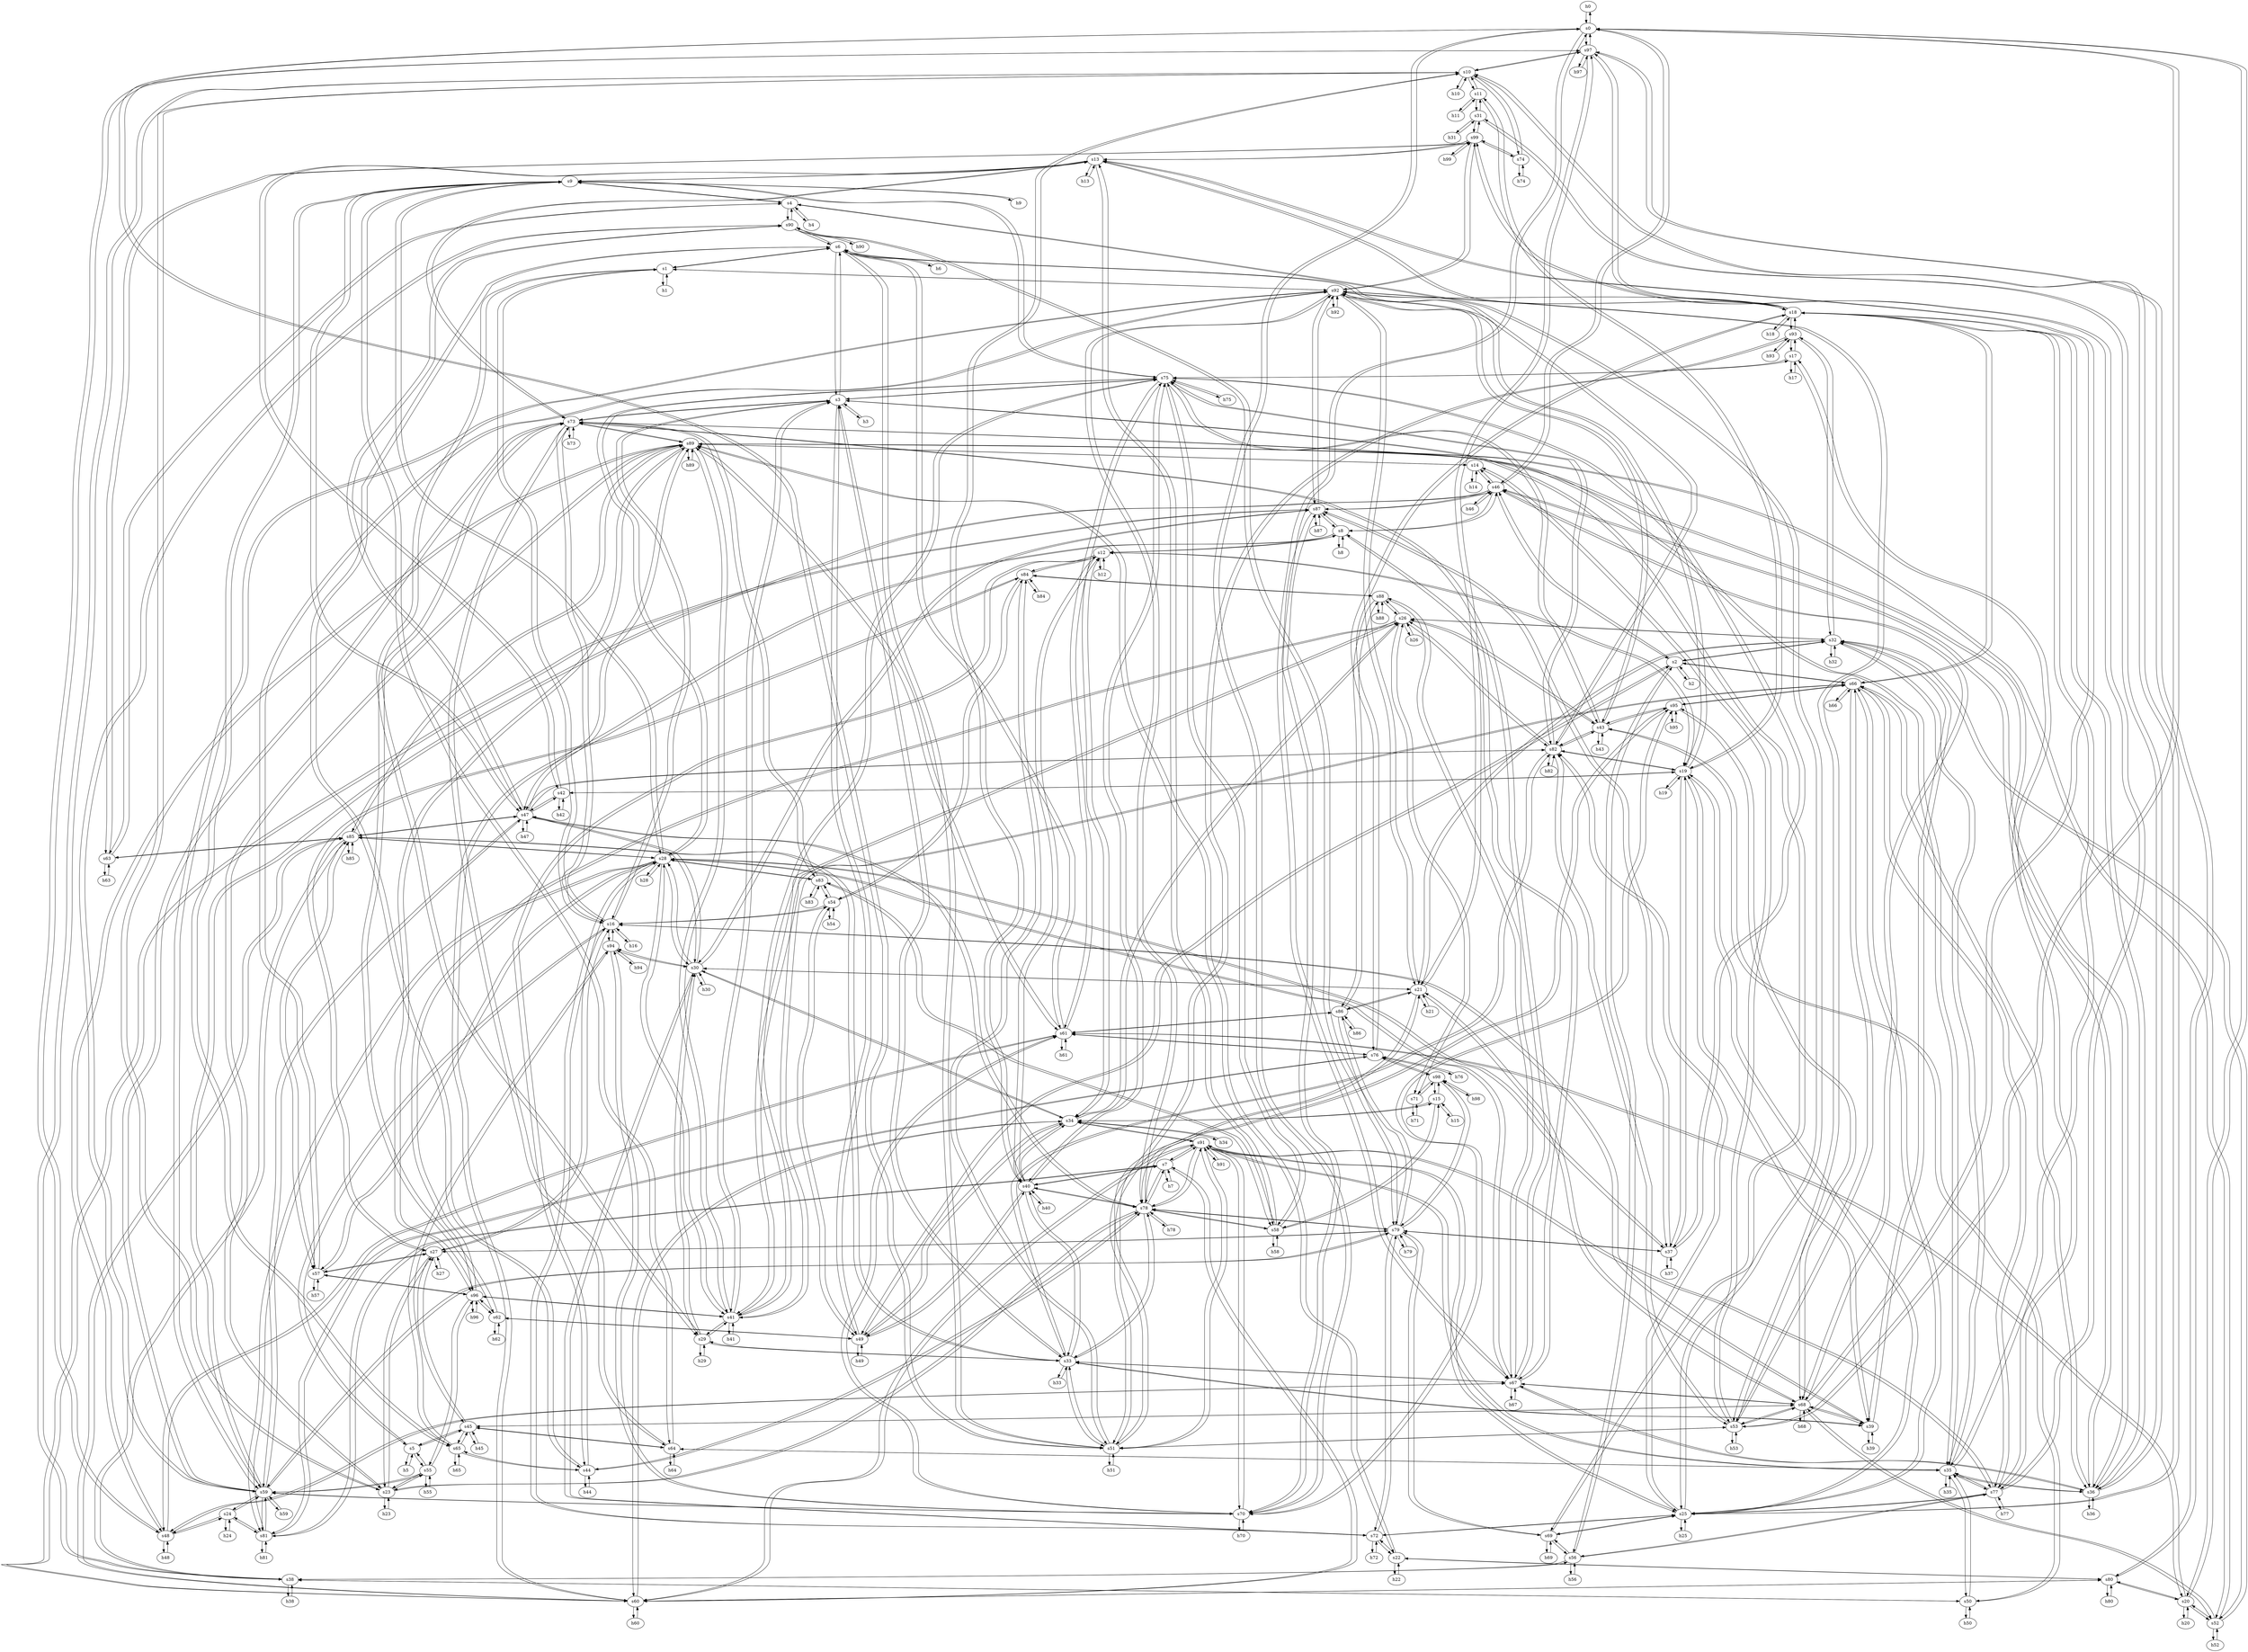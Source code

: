 strict digraph gnm100m300{
	h0 [ip="0.0.0.100",
		mac="00:00:00:00:1:0",
		type=host];
	s0 [id=0, 
		type=switch];
	h1 [ip="0.0.0.101",
		mac="00:00:00:00:1:1",
		type=host];
	s1 [id=1, 
		type=switch];
	h2 [ip="0.0.0.102",
		mac="00:00:00:00:1:2",
		type=host];
	s2 [id=2, 
		type=switch];
	h3 [ip="0.0.0.103",
		mac="00:00:00:00:1:3",
		type=host];
	s3 [id=3, 
		type=switch];
	h4 [ip="0.0.0.104",
		mac="00:00:00:00:1:4",
		type=host];
	s4 [id=4, 
		type=switch];
	h5 [ip="0.0.0.105",
		mac="00:00:00:00:1:5",
		type=host];
	s5 [id=5, 
		type=switch];
	h6 [ip="0.0.0.106",
		mac="00:00:00:00:1:6",
		type=host];
	s6 [id=6, 
		type=switch];
	h7 [ip="0.0.0.107",
		mac="00:00:00:00:1:7",
		type=host];
	s7 [id=7, 
		type=switch];
	h8 [ip="0.0.0.108",
		mac="00:00:00:00:1:8",
		type=host];
	s8 [id=8, 
		type=switch];
	h9 [ip="0.0.0.109",
		mac="00:00:00:00:1:9",
		type=host];
	s9 [id=9, 
		type=switch];
	h10 [ip="0.0.0.110",
		mac="00:00:00:00:1:10",
		type=host];
	s10 [id=10, 
		type=switch];
	h11 [ip="0.0.0.111",
		mac="00:00:00:00:1:11",
		type=host];
	s11 [id=11, 
		type=switch];
	h12 [ip="0.0.0.112",
		mac="00:00:00:00:1:12",
		type=host];
	s12 [id=12, 
		type=switch];
	h13 [ip="0.0.0.113",
		mac="00:00:00:00:1:13",
		type=host];
	s13 [id=13, 
		type=switch];
	h14 [ip="0.0.0.114",
		mac="00:00:00:00:1:14",
		type=host];
	s14 [id=14, 
		type=switch];
	h15 [ip="0.0.0.115",
		mac="00:00:00:00:1:15",
		type=host];
	s15 [id=15, 
		type=switch];
	h16 [ip="0.0.0.116",
		mac="00:00:00:00:1:16",
		type=host];
	s16 [id=16, 
		type=switch];
	h17 [ip="0.0.0.117",
		mac="00:00:00:00:1:17",
		type=host];
	s17 [id=17, 
		type=switch];
	h18 [ip="0.0.0.118",
		mac="00:00:00:00:1:18",
		type=host];
	s18 [id=18, 
		type=switch];
	h19 [ip="0.0.0.119",
		mac="00:00:00:00:1:19",
		type=host];
	s19 [id=19, 
		type=switch];
	h20 [ip="0.0.0.120",
		mac="00:00:00:00:1:20",
		type=host];
	s20 [id=20, 
		type=switch];
	h21 [ip="0.0.0.121",
		mac="00:00:00:00:1:21",
		type=host];
	s21 [id=21, 
		type=switch];
	h22 [ip="0.0.0.122",
		mac="00:00:00:00:1:22",
		type=host];
	s22 [id=22, 
		type=switch];
	h23 [ip="0.0.0.123",
		mac="00:00:00:00:1:23",
		type=host];
	s23 [id=23, 
		type=switch];
	h24 [ip="0.0.0.124",
		mac="00:00:00:00:1:24",
		type=host];
	s24 [id=24, 
		type=switch];
	h25 [ip="0.0.0.125",
		mac="00:00:00:00:1:25",
		type=host];
	s25 [id=25, 
		type=switch];
	h26 [ip="0.0.0.126",
		mac="00:00:00:00:1:26",
		type=host];
	s26 [id=26, 
		type=switch];
	h27 [ip="0.0.0.127",
		mac="00:00:00:00:1:27",
		type=host];
	s27 [id=27, 
		type=switch];
	h28 [ip="0.0.0.128",
		mac="00:00:00:00:1:28",
		type=host];
	s28 [id=28, 
		type=switch];
	h29 [ip="0.0.0.129",
		mac="00:00:00:00:1:29",
		type=host];
	s29 [id=29, 
		type=switch];
	h30 [ip="0.0.0.130",
		mac="00:00:00:00:1:30",
		type=host];
	s30 [id=30, 
		type=switch];
	h31 [ip="0.0.0.131",
		mac="00:00:00:00:1:31",
		type=host];
	s31 [id=31, 
		type=switch];
	h32 [ip="0.0.0.132",
		mac="00:00:00:00:1:32",
		type=host];
	s32 [id=32, 
		type=switch];
	h33 [ip="0.0.0.133",
		mac="00:00:00:00:1:33",
		type=host];
	s33 [id=33, 
		type=switch];
	h34 [ip="0.0.0.134",
		mac="00:00:00:00:1:34",
		type=host];
	s34 [id=34, 
		type=switch];
	h35 [ip="0.0.0.135",
		mac="00:00:00:00:1:35",
		type=host];
	s35 [id=35, 
		type=switch];
	h36 [ip="0.0.0.136",
		mac="00:00:00:00:1:36",
		type=host];
	s36 [id=36, 
		type=switch];
	h37 [ip="0.0.0.137",
		mac="00:00:00:00:1:37",
		type=host];
	s37 [id=37, 
		type=switch];
	h38 [ip="0.0.0.138",
		mac="00:00:00:00:1:38",
		type=host];
	s38 [id=38, 
		type=switch];
	h39 [ip="0.0.0.139",
		mac="00:00:00:00:1:39",
		type=host];
	s39 [id=39, 
		type=switch];
	h40 [ip="0.0.0.140",
		mac="00:00:00:00:1:40",
		type=host];
	s40 [id=40, 
		type=switch];
	h41 [ip="0.0.0.141",
		mac="00:00:00:00:1:41",
		type=host];
	s41 [id=41, 
		type=switch];
	h42 [ip="0.0.0.142",
		mac="00:00:00:00:1:42",
		type=host];
	s42 [id=42, 
		type=switch];
	h43 [ip="0.0.0.143",
		mac="00:00:00:00:1:43",
		type=host];
	s43 [id=43, 
		type=switch];
	h44 [ip="0.0.0.144",
		mac="00:00:00:00:1:44",
		type=host];
	s44 [id=44, 
		type=switch];
	h45 [ip="0.0.0.145",
		mac="00:00:00:00:1:45",
		type=host];
	s45 [id=45, 
		type=switch];
	h46 [ip="0.0.0.146",
		mac="00:00:00:00:1:46",
		type=host];
	s46 [id=46, 
		type=switch];
	h47 [ip="0.0.0.147",
		mac="00:00:00:00:1:47",
		type=host];
	s47 [id=47, 
		type=switch];
	h48 [ip="0.0.0.148",
		mac="00:00:00:00:1:48",
		type=host];
	s48 [id=48, 
		type=switch];
	h49 [ip="0.0.0.149",
		mac="00:00:00:00:1:49",
		type=host];
	s49 [id=49, 
		type=switch];
	h50 [ip="0.0.0.150",
		mac="00:00:00:00:1:50",
		type=host];
	s50 [id=50, 
		type=switch];
	h51 [ip="0.0.0.151",
		mac="00:00:00:00:1:51",
		type=host];
	s51 [id=51, 
		type=switch];
	h52 [ip="0.0.0.152",
		mac="00:00:00:00:1:52",
		type=host];
	s52 [id=52, 
		type=switch];
	h53 [ip="0.0.0.153",
		mac="00:00:00:00:1:53",
		type=host];
	s53 [id=53, 
		type=switch];
	h54 [ip="0.0.0.154",
		mac="00:00:00:00:1:54",
		type=host];
	s54 [id=54, 
		type=switch];
	h55 [ip="0.0.0.155",
		mac="00:00:00:00:1:55",
		type=host];
	s55 [id=55, 
		type=switch];
	h56 [ip="0.0.0.156",
		mac="00:00:00:00:1:56",
		type=host];
	s56 [id=56, 
		type=switch];
	h57 [ip="0.0.0.157",
		mac="00:00:00:00:1:57",
		type=host];
	s57 [id=57, 
		type=switch];
	h58 [ip="0.0.0.158",
		mac="00:00:00:00:1:58",
		type=host];
	s58 [id=58, 
		type=switch];
	h59 [ip="0.0.0.159",
		mac="00:00:00:00:1:59",
		type=host];
	s59 [id=59, 
		type=switch];
	h60 [ip="0.0.0.160",
		mac="00:00:00:00:1:60",
		type=host];
	s60 [id=60, 
		type=switch];
	h61 [ip="0.0.0.161",
		mac="00:00:00:00:1:61",
		type=host];
	s61 [id=61, 
		type=switch];
	h62 [ip="0.0.0.162",
		mac="00:00:00:00:1:62",
		type=host];
	s62 [id=62, 
		type=switch];
	h63 [ip="0.0.0.163",
		mac="00:00:00:00:1:63",
		type=host];
	s63 [id=63, 
		type=switch];
	h64 [ip="0.0.0.164",
		mac="00:00:00:00:1:64",
		type=host];
	s64 [id=64, 
		type=switch];
	h65 [ip="0.0.0.165",
		mac="00:00:00:00:1:65",
		type=host];
	s65 [id=65, 
		type=switch];
	h66 [ip="0.0.0.166",
		mac="00:00:00:00:1:66",
		type=host];
	s66 [id=66, 
		type=switch];
	h67 [ip="0.0.0.167",
		mac="00:00:00:00:1:67",
		type=host];
	s67 [id=67, 
		type=switch];
	h68 [ip="0.0.0.168",
		mac="00:00:00:00:1:68",
		type=host];
	s68 [id=68, 
		type=switch];
	h69 [ip="0.0.0.169",
		mac="00:00:00:00:1:69",
		type=host];
	s69 [id=69, 
		type=switch];
	h70 [ip="0.0.0.170",
		mac="00:00:00:00:1:70",
		type=host];
	s70 [id=70, 
		type=switch];
	h71 [ip="0.0.0.171",
		mac="00:00:00:00:1:71",
		type=host];
	s71 [id=71, 
		type=switch];
	h72 [ip="0.0.0.172",
		mac="00:00:00:00:1:72",
		type=host];
	s72 [id=72, 
		type=switch];
	h73 [ip="0.0.0.173",
		mac="00:00:00:00:1:73",
		type=host];
	s73 [id=73, 
		type=switch];
	h74 [ip="0.0.0.174",
		mac="00:00:00:00:1:74",
		type=host];
	s74 [id=74, 
		type=switch];
	h75 [ip="0.0.0.175",
		mac="00:00:00:00:1:75",
		type=host];
	s75 [id=75, 
		type=switch];
	h76 [ip="0.0.0.176",
		mac="00:00:00:00:1:76",
		type=host];
	s76 [id=76, 
		type=switch];
	h77 [ip="0.0.0.177",
		mac="00:00:00:00:1:77",
		type=host];
	s77 [id=77, 
		type=switch];
	h78 [ip="0.0.0.178",
		mac="00:00:00:00:1:78",
		type=host];
	s78 [id=78, 
		type=switch];
	h79 [ip="0.0.0.179",
		mac="00:00:00:00:1:79",
		type=host];
	s79 [id=79, 
		type=switch];
	h80 [ip="0.0.0.180",
		mac="00:00:00:00:1:80",
		type=host];
	s80 [id=80, 
		type=switch];
	h81 [ip="0.0.0.181",
		mac="00:00:00:00:1:81",
		type=host];
	s81 [id=81, 
		type=switch];
	h82 [ip="0.0.0.182",
		mac="00:00:00:00:1:82",
		type=host];
	s82 [id=82, 
		type=switch];
	h83 [ip="0.0.0.183",
		mac="00:00:00:00:1:83",
		type=host];
	s83 [id=83, 
		type=switch];
	h84 [ip="0.0.0.184",
		mac="00:00:00:00:1:84",
		type=host];
	s84 [id=84, 
		type=switch];
	h85 [ip="0.0.0.185",
		mac="00:00:00:00:1:85",
		type=host];
	s85 [id=85, 
		type=switch];
	h86 [ip="0.0.0.186",
		mac="00:00:00:00:1:86",
		type=host];
	s86 [id=86, 
		type=switch];
	h87 [ip="0.0.0.187",
		mac="00:00:00:00:1:87",
		type=host];
	s87 [id=87, 
		type=switch];
	h88 [ip="0.0.0.188",
		mac="00:00:00:00:1:88",
		type=host];
	s88 [id=88, 
		type=switch];
	h89 [ip="0.0.0.189",
		mac="00:00:00:00:1:89",
		type=host];
	s89 [id=89, 
		type=switch];
	h90 [ip="0.0.0.190",
		mac="00:00:00:00:1:90",
		type=host];
	s90 [id=90, 
		type=switch];
	h91 [ip="0.0.0.191",
		mac="00:00:00:00:1:91",
		type=host];
	s91 [id=91, 
		type=switch];
	h92 [ip="0.0.0.192",
		mac="00:00:00:00:1:92",
		type=host];
	s92 [id=92, 
		type=switch];
	h93 [ip="0.0.0.193",
		mac="00:00:00:00:1:93",
		type=host];
	s93 [id=93, 
		type=switch];
	h94 [ip="0.0.0.194",
		mac="00:00:00:00:1:94",
		type=host];
	s94 [id=94, 
		type=switch];
	h95 [ip="0.0.0.195",
		mac="00:00:00:00:1:95",
		type=host];
	s95 [id=95, 
		type=switch];
	h96 [ip="0.0.0.196",
		mac="00:00:00:00:1:96",
		type=host];
	s96 [id=96, 
		type=switch];
	h97 [ip="0.0.0.197",
		mac="00:00:00:00:1:97",
		type=host];
	s97 [id=97, 
		type=switch];
	h98 [ip="0.0.0.198",
		mac="00:00:00:00:1:98",
		type=host];
	s98 [id=98, 
		type=switch];
	h99 [ip="0.0.0.199",
		mac="00:00:00:00:1:99",
		type=host];
	s99 [id=99, 
		type=switch];
	h0 -> s0  [capacity="100Gbps", 
				cost=1, 
				dst_port=1,
				src_port=1];
	s0 -> h0  [capacity="100Gbps", 
				cost=1, 
				dst_port=1,
				src_port=1];
	h1 -> s1  [capacity="100Gbps", 
				cost=1, 
				dst_port=1,
				src_port=1];
	s1 -> h1  [capacity="100Gbps", 
				cost=1, 
				dst_port=1,
				src_port=1];
	h2 -> s2  [capacity="100Gbps", 
				cost=1, 
				dst_port=1,
				src_port=1];
	s2 -> h2  [capacity="100Gbps", 
				cost=1, 
				dst_port=1,
				src_port=1];
	h3 -> s3  [capacity="100Gbps", 
				cost=1, 
				dst_port=1,
				src_port=1];
	s3 -> h3  [capacity="100Gbps", 
				cost=1, 
				dst_port=1,
				src_port=1];
	h4 -> s4  [capacity="100Gbps", 
				cost=1, 
				dst_port=1,
				src_port=1];
	s4 -> h4  [capacity="100Gbps", 
				cost=1, 
				dst_port=1,
				src_port=1];
	h5 -> s5  [capacity="100Gbps", 
				cost=1, 
				dst_port=1,
				src_port=1];
	s5 -> h5  [capacity="100Gbps", 
				cost=1, 
				dst_port=1,
				src_port=1];
	h6 -> s6  [capacity="100Gbps", 
				cost=1, 
				dst_port=1,
				src_port=1];
	s6 -> h6  [capacity="100Gbps", 
				cost=1, 
				dst_port=1,
				src_port=1];
	h7 -> s7  [capacity="100Gbps", 
				cost=1, 
				dst_port=1,
				src_port=1];
	s7 -> h7  [capacity="100Gbps", 
				cost=1, 
				dst_port=1,
				src_port=1];
	h8 -> s8  [capacity="100Gbps", 
				cost=1, 
				dst_port=1,
				src_port=1];
	s8 -> h8  [capacity="100Gbps", 
				cost=1, 
				dst_port=1,
				src_port=1];
	h9 -> s9  [capacity="100Gbps", 
				cost=1, 
				dst_port=1,
				src_port=1];
	s9 -> h9  [capacity="100Gbps", 
				cost=1, 
				dst_port=1,
				src_port=1];
	h10 -> s10  [capacity="100Gbps", 
				cost=1, 
				dst_port=1,
				src_port=1];
	s10 -> h10  [capacity="100Gbps", 
				cost=1, 
				dst_port=1,
				src_port=1];
	h11 -> s11  [capacity="100Gbps", 
				cost=1, 
				dst_port=1,
				src_port=1];
	s11 -> h11  [capacity="100Gbps", 
				cost=1, 
				dst_port=1,
				src_port=1];
	h12 -> s12  [capacity="100Gbps", 
				cost=1, 
				dst_port=1,
				src_port=1];
	s12 -> h12  [capacity="100Gbps", 
				cost=1, 
				dst_port=1,
				src_port=1];
	h13 -> s13  [capacity="100Gbps", 
				cost=1, 
				dst_port=1,
				src_port=1];
	s13 -> h13  [capacity="100Gbps", 
				cost=1, 
				dst_port=1,
				src_port=1];
	h14 -> s14  [capacity="100Gbps", 
				cost=1, 
				dst_port=1,
				src_port=1];
	s14 -> h14  [capacity="100Gbps", 
				cost=1, 
				dst_port=1,
				src_port=1];
	h15 -> s15  [capacity="100Gbps", 
				cost=1, 
				dst_port=1,
				src_port=1];
	s15 -> h15  [capacity="100Gbps", 
				cost=1, 
				dst_port=1,
				src_port=1];
	h16 -> s16  [capacity="100Gbps", 
				cost=1, 
				dst_port=1,
				src_port=1];
	s16 -> h16  [capacity="100Gbps", 
				cost=1, 
				dst_port=1,
				src_port=1];
	h17 -> s17  [capacity="100Gbps", 
				cost=1, 
				dst_port=1,
				src_port=1];
	s17 -> h17  [capacity="100Gbps", 
				cost=1, 
				dst_port=1,
				src_port=1];
	h18 -> s18  [capacity="100Gbps", 
				cost=1, 
				dst_port=1,
				src_port=1];
	s18 -> h18  [capacity="100Gbps", 
				cost=1, 
				dst_port=1,
				src_port=1];
	h19 -> s19  [capacity="100Gbps", 
				cost=1, 
				dst_port=1,
				src_port=1];
	s19 -> h19  [capacity="100Gbps", 
				cost=1, 
				dst_port=1,
				src_port=1];
	h20 -> s20  [capacity="100Gbps", 
				cost=1, 
				dst_port=1,
				src_port=1];
	s20 -> h20  [capacity="100Gbps", 
				cost=1, 
				dst_port=1,
				src_port=1];
	h21 -> s21  [capacity="100Gbps", 
				cost=1, 
				dst_port=1,
				src_port=1];
	s21 -> h21  [capacity="100Gbps", 
				cost=1, 
				dst_port=1,
				src_port=1];
	h22 -> s22  [capacity="100Gbps", 
				cost=1, 
				dst_port=1,
				src_port=1];
	s22 -> h22  [capacity="100Gbps", 
				cost=1, 
				dst_port=1,
				src_port=1];
	h23 -> s23  [capacity="100Gbps", 
				cost=1, 
				dst_port=1,
				src_port=1];
	s23 -> h23  [capacity="100Gbps", 
				cost=1, 
				dst_port=1,
				src_port=1];
	h24 -> s24  [capacity="100Gbps", 
				cost=1, 
				dst_port=1,
				src_port=1];
	s24 -> h24  [capacity="100Gbps", 
				cost=1, 
				dst_port=1,
				src_port=1];
	h25 -> s25  [capacity="100Gbps", 
				cost=1, 
				dst_port=1,
				src_port=1];
	s25 -> h25  [capacity="100Gbps", 
				cost=1, 
				dst_port=1,
				src_port=1];
	h26 -> s26  [capacity="100Gbps", 
				cost=1, 
				dst_port=1,
				src_port=1];
	s26 -> h26  [capacity="100Gbps", 
				cost=1, 
				dst_port=1,
				src_port=1];
	h27 -> s27  [capacity="100Gbps", 
				cost=1, 
				dst_port=1,
				src_port=1];
	s27 -> h27  [capacity="100Gbps", 
				cost=1, 
				dst_port=1,
				src_port=1];
	h28 -> s28  [capacity="100Gbps", 
				cost=1, 
				dst_port=1,
				src_port=1];
	s28 -> h28  [capacity="100Gbps", 
				cost=1, 
				dst_port=1,
				src_port=1];
	h29 -> s29  [capacity="100Gbps", 
				cost=1, 
				dst_port=1,
				src_port=1];
	s29 -> h29  [capacity="100Gbps", 
				cost=1, 
				dst_port=1,
				src_port=1];
	h30 -> s30  [capacity="100Gbps", 
				cost=1, 
				dst_port=1,
				src_port=1];
	s30 -> h30  [capacity="100Gbps", 
				cost=1, 
				dst_port=1,
				src_port=1];
	h31 -> s31  [capacity="100Gbps", 
				cost=1, 
				dst_port=1,
				src_port=1];
	s31 -> h31  [capacity="100Gbps", 
				cost=1, 
				dst_port=1,
				src_port=1];
	h32 -> s32  [capacity="100Gbps", 
				cost=1, 
				dst_port=1,
				src_port=1];
	s32 -> h32  [capacity="100Gbps", 
				cost=1, 
				dst_port=1,
				src_port=1];
	h33 -> s33  [capacity="100Gbps", 
				cost=1, 
				dst_port=1,
				src_port=1];
	s33 -> h33  [capacity="100Gbps", 
				cost=1, 
				dst_port=1,
				src_port=1];
	h34 -> s34  [capacity="100Gbps", 
				cost=1, 
				dst_port=1,
				src_port=1];
	s34 -> h34  [capacity="100Gbps", 
				cost=1, 
				dst_port=1,
				src_port=1];
	h35 -> s35  [capacity="100Gbps", 
				cost=1, 
				dst_port=1,
				src_port=1];
	s35 -> h35  [capacity="100Gbps", 
				cost=1, 
				dst_port=1,
				src_port=1];
	h36 -> s36  [capacity="100Gbps", 
				cost=1, 
				dst_port=1,
				src_port=1];
	s36 -> h36  [capacity="100Gbps", 
				cost=1, 
				dst_port=1,
				src_port=1];
	h37 -> s37  [capacity="100Gbps", 
				cost=1, 
				dst_port=1,
				src_port=1];
	s37 -> h37  [capacity="100Gbps", 
				cost=1, 
				dst_port=1,
				src_port=1];
	h38 -> s38  [capacity="100Gbps", 
				cost=1, 
				dst_port=1,
				src_port=1];
	s38 -> h38  [capacity="100Gbps", 
				cost=1, 
				dst_port=1,
				src_port=1];
	h39 -> s39  [capacity="100Gbps", 
				cost=1, 
				dst_port=1,
				src_port=1];
	s39 -> h39  [capacity="100Gbps", 
				cost=1, 
				dst_port=1,
				src_port=1];
	h40 -> s40  [capacity="100Gbps", 
				cost=1, 
				dst_port=1,
				src_port=1];
	s40 -> h40  [capacity="100Gbps", 
				cost=1, 
				dst_port=1,
				src_port=1];
	h41 -> s41  [capacity="100Gbps", 
				cost=1, 
				dst_port=1,
				src_port=1];
	s41 -> h41  [capacity="100Gbps", 
				cost=1, 
				dst_port=1,
				src_port=1];
	h42 -> s42  [capacity="100Gbps", 
				cost=1, 
				dst_port=1,
				src_port=1];
	s42 -> h42  [capacity="100Gbps", 
				cost=1, 
				dst_port=1,
				src_port=1];
	h43 -> s43  [capacity="100Gbps", 
				cost=1, 
				dst_port=1,
				src_port=1];
	s43 -> h43  [capacity="100Gbps", 
				cost=1, 
				dst_port=1,
				src_port=1];
	h44 -> s44  [capacity="100Gbps", 
				cost=1, 
				dst_port=1,
				src_port=1];
	s44 -> h44  [capacity="100Gbps", 
				cost=1, 
				dst_port=1,
				src_port=1];
	h45 -> s45  [capacity="100Gbps", 
				cost=1, 
				dst_port=1,
				src_port=1];
	s45 -> h45  [capacity="100Gbps", 
				cost=1, 
				dst_port=1,
				src_port=1];
	h46 -> s46  [capacity="100Gbps", 
				cost=1, 
				dst_port=1,
				src_port=1];
	s46 -> h46  [capacity="100Gbps", 
				cost=1, 
				dst_port=1,
				src_port=1];
	h47 -> s47  [capacity="100Gbps", 
				cost=1, 
				dst_port=1,
				src_port=1];
	s47 -> h47  [capacity="100Gbps", 
				cost=1, 
				dst_port=1,
				src_port=1];
	h48 -> s48  [capacity="100Gbps", 
				cost=1, 
				dst_port=1,
				src_port=1];
	s48 -> h48  [capacity="100Gbps", 
				cost=1, 
				dst_port=1,
				src_port=1];
	h49 -> s49  [capacity="100Gbps", 
				cost=1, 
				dst_port=1,
				src_port=1];
	s49 -> h49  [capacity="100Gbps", 
				cost=1, 
				dst_port=1,
				src_port=1];
	h50 -> s50  [capacity="100Gbps", 
				cost=1, 
				dst_port=1,
				src_port=1];
	s50 -> h50  [capacity="100Gbps", 
				cost=1, 
				dst_port=1,
				src_port=1];
	h51 -> s51  [capacity="100Gbps", 
				cost=1, 
				dst_port=1,
				src_port=1];
	s51 -> h51  [capacity="100Gbps", 
				cost=1, 
				dst_port=1,
				src_port=1];
	h52 -> s52  [capacity="100Gbps", 
				cost=1, 
				dst_port=1,
				src_port=1];
	s52 -> h52  [capacity="100Gbps", 
				cost=1, 
				dst_port=1,
				src_port=1];
	h53 -> s53  [capacity="100Gbps", 
				cost=1, 
				dst_port=1,
				src_port=1];
	s53 -> h53  [capacity="100Gbps", 
				cost=1, 
				dst_port=1,
				src_port=1];
	h54 -> s54  [capacity="100Gbps", 
				cost=1, 
				dst_port=1,
				src_port=1];
	s54 -> h54  [capacity="100Gbps", 
				cost=1, 
				dst_port=1,
				src_port=1];
	h55 -> s55  [capacity="100Gbps", 
				cost=1, 
				dst_port=1,
				src_port=1];
	s55 -> h55  [capacity="100Gbps", 
				cost=1, 
				dst_port=1,
				src_port=1];
	h56 -> s56  [capacity="100Gbps", 
				cost=1, 
				dst_port=1,
				src_port=1];
	s56 -> h56  [capacity="100Gbps", 
				cost=1, 
				dst_port=1,
				src_port=1];
	h57 -> s57  [capacity="100Gbps", 
				cost=1, 
				dst_port=1,
				src_port=1];
	s57 -> h57  [capacity="100Gbps", 
				cost=1, 
				dst_port=1,
				src_port=1];
	h58 -> s58  [capacity="100Gbps", 
				cost=1, 
				dst_port=1,
				src_port=1];
	s58 -> h58  [capacity="100Gbps", 
				cost=1, 
				dst_port=1,
				src_port=1];
	h59 -> s59  [capacity="100Gbps", 
				cost=1, 
				dst_port=1,
				src_port=1];
	s59 -> h59  [capacity="100Gbps", 
				cost=1, 
				dst_port=1,
				src_port=1];
	h60 -> s60  [capacity="100Gbps", 
				cost=1, 
				dst_port=1,
				src_port=1];
	s60 -> h60  [capacity="100Gbps", 
				cost=1, 
				dst_port=1,
				src_port=1];
	h61 -> s61  [capacity="100Gbps", 
				cost=1, 
				dst_port=1,
				src_port=1];
	s61 -> h61  [capacity="100Gbps", 
				cost=1, 
				dst_port=1,
				src_port=1];
	h62 -> s62  [capacity="100Gbps", 
				cost=1, 
				dst_port=1,
				src_port=1];
	s62 -> h62  [capacity="100Gbps", 
				cost=1, 
				dst_port=1,
				src_port=1];
	h63 -> s63  [capacity="100Gbps", 
				cost=1, 
				dst_port=1,
				src_port=1];
	s63 -> h63  [capacity="100Gbps", 
				cost=1, 
				dst_port=1,
				src_port=1];
	h64 -> s64  [capacity="100Gbps", 
				cost=1, 
				dst_port=1,
				src_port=1];
	s64 -> h64  [capacity="100Gbps", 
				cost=1, 
				dst_port=1,
				src_port=1];
	h65 -> s65  [capacity="100Gbps", 
				cost=1, 
				dst_port=1,
				src_port=1];
	s65 -> h65  [capacity="100Gbps", 
				cost=1, 
				dst_port=1,
				src_port=1];
	h66 -> s66  [capacity="100Gbps", 
				cost=1, 
				dst_port=1,
				src_port=1];
	s66 -> h66  [capacity="100Gbps", 
				cost=1, 
				dst_port=1,
				src_port=1];
	h67 -> s67  [capacity="100Gbps", 
				cost=1, 
				dst_port=1,
				src_port=1];
	s67 -> h67  [capacity="100Gbps", 
				cost=1, 
				dst_port=1,
				src_port=1];
	h68 -> s68  [capacity="100Gbps", 
				cost=1, 
				dst_port=1,
				src_port=1];
	s68 -> h68  [capacity="100Gbps", 
				cost=1, 
				dst_port=1,
				src_port=1];
	h69 -> s69  [capacity="100Gbps", 
				cost=1, 
				dst_port=1,
				src_port=1];
	s69 -> h69  [capacity="100Gbps", 
				cost=1, 
				dst_port=1,
				src_port=1];
	h70 -> s70  [capacity="100Gbps", 
				cost=1, 
				dst_port=1,
				src_port=1];
	s70 -> h70  [capacity="100Gbps", 
				cost=1, 
				dst_port=1,
				src_port=1];
	h71 -> s71  [capacity="100Gbps", 
				cost=1, 
				dst_port=1,
				src_port=1];
	s71 -> h71  [capacity="100Gbps", 
				cost=1, 
				dst_port=1,
				src_port=1];
	h72 -> s72  [capacity="100Gbps", 
				cost=1, 
				dst_port=1,
				src_port=1];
	s72 -> h72  [capacity="100Gbps", 
				cost=1, 
				dst_port=1,
				src_port=1];
	h73 -> s73  [capacity="100Gbps", 
				cost=1, 
				dst_port=1,
				src_port=1];
	s73 -> h73  [capacity="100Gbps", 
				cost=1, 
				dst_port=1,
				src_port=1];
	h74 -> s74  [capacity="100Gbps", 
				cost=1, 
				dst_port=1,
				src_port=1];
	s74 -> h74  [capacity="100Gbps", 
				cost=1, 
				dst_port=1,
				src_port=1];
	h75 -> s75  [capacity="100Gbps", 
				cost=1, 
				dst_port=1,
				src_port=1];
	s75 -> h75  [capacity="100Gbps", 
				cost=1, 
				dst_port=1,
				src_port=1];
	h76 -> s76  [capacity="100Gbps", 
				cost=1, 
				dst_port=1,
				src_port=1];
	s76 -> h76  [capacity="100Gbps", 
				cost=1, 
				dst_port=1,
				src_port=1];
	h77 -> s77  [capacity="100Gbps", 
				cost=1, 
				dst_port=1,
				src_port=1];
	s77 -> h77  [capacity="100Gbps", 
				cost=1, 
				dst_port=1,
				src_port=1];
	h78 -> s78  [capacity="100Gbps", 
				cost=1, 
				dst_port=1,
				src_port=1];
	s78 -> h78  [capacity="100Gbps", 
				cost=1, 
				dst_port=1,
				src_port=1];
	h79 -> s79  [capacity="100Gbps", 
				cost=1, 
				dst_port=1,
				src_port=1];
	s79 -> h79  [capacity="100Gbps", 
				cost=1, 
				dst_port=1,
				src_port=1];
	h80 -> s80  [capacity="100Gbps", 
				cost=1, 
				dst_port=1,
				src_port=1];
	s80 -> h80  [capacity="100Gbps", 
				cost=1, 
				dst_port=1,
				src_port=1];
	h81 -> s81  [capacity="100Gbps", 
				cost=1, 
				dst_port=1,
				src_port=1];
	s81 -> h81  [capacity="100Gbps", 
				cost=1, 
				dst_port=1,
				src_port=1];
	h82 -> s82  [capacity="100Gbps", 
				cost=1, 
				dst_port=1,
				src_port=1];
	s82 -> h82  [capacity="100Gbps", 
				cost=1, 
				dst_port=1,
				src_port=1];
	h83 -> s83  [capacity="100Gbps", 
				cost=1, 
				dst_port=1,
				src_port=1];
	s83 -> h83  [capacity="100Gbps", 
				cost=1, 
				dst_port=1,
				src_port=1];
	h84 -> s84  [capacity="100Gbps", 
				cost=1, 
				dst_port=1,
				src_port=1];
	s84 -> h84  [capacity="100Gbps", 
				cost=1, 
				dst_port=1,
				src_port=1];
	h85 -> s85  [capacity="100Gbps", 
				cost=1, 
				dst_port=1,
				src_port=1];
	s85 -> h85  [capacity="100Gbps", 
				cost=1, 
				dst_port=1,
				src_port=1];
	h86 -> s86  [capacity="100Gbps", 
				cost=1, 
				dst_port=1,
				src_port=1];
	s86 -> h86  [capacity="100Gbps", 
				cost=1, 
				dst_port=1,
				src_port=1];
	h87 -> s87  [capacity="100Gbps", 
				cost=1, 
				dst_port=1,
				src_port=1];
	s87 -> h87  [capacity="100Gbps", 
				cost=1, 
				dst_port=1,
				src_port=1];
	h88 -> s88  [capacity="100Gbps", 
				cost=1, 
				dst_port=1,
				src_port=1];
	s88 -> h88  [capacity="100Gbps", 
				cost=1, 
				dst_port=1,
				src_port=1];
	h89 -> s89  [capacity="100Gbps", 
				cost=1, 
				dst_port=1,
				src_port=1];
	s89 -> h89  [capacity="100Gbps", 
				cost=1, 
				dst_port=1,
				src_port=1];
	h90 -> s90  [capacity="100Gbps", 
				cost=1, 
				dst_port=1,
				src_port=1];
	s90 -> h90  [capacity="100Gbps", 
				cost=1, 
				dst_port=1,
				src_port=1];
	h91 -> s91  [capacity="100Gbps", 
				cost=1, 
				dst_port=1,
				src_port=1];
	s91 -> h91  [capacity="100Gbps", 
				cost=1, 
				dst_port=1,
				src_port=1];
	h92 -> s92  [capacity="100Gbps", 
				cost=1, 
				dst_port=1,
				src_port=1];
	s92 -> h92  [capacity="100Gbps", 
				cost=1, 
				dst_port=1,
				src_port=1];
	h93 -> s93  [capacity="100Gbps", 
				cost=1, 
				dst_port=1,
				src_port=1];
	s93 -> h93  [capacity="100Gbps", 
				cost=1, 
				dst_port=1,
				src_port=1];
	h94 -> s94  [capacity="100Gbps", 
				cost=1, 
				dst_port=1,
				src_port=1];
	s94 -> h94  [capacity="100Gbps", 
				cost=1, 
				dst_port=1,
				src_port=1];
	h95 -> s95  [capacity="100Gbps", 
				cost=1, 
				dst_port=1,
				src_port=1];
	s95 -> h95  [capacity="100Gbps", 
				cost=1, 
				dst_port=1,
				src_port=1];
	h96 -> s96  [capacity="100Gbps", 
				cost=1, 
				dst_port=1,
				src_port=1];
	s96 -> h96  [capacity="100Gbps", 
				cost=1, 
				dst_port=1,
				src_port=1];
	h97 -> s97  [capacity="100Gbps", 
				cost=1, 
				dst_port=1,
				src_port=1];
	s97 -> h97  [capacity="100Gbps", 
				cost=1, 
				dst_port=1,
				src_port=1];
	h98 -> s98  [capacity="100Gbps", 
				cost=1, 
				dst_port=1,
				src_port=1];
	s98 -> h98  [capacity="100Gbps", 
				cost=1, 
				dst_port=1,
				src_port=1];
	h99 -> s99  [capacity="100Gbps", 
				cost=1, 
				dst_port=1,
				src_port=1];
	s99 -> h99  [capacity="100Gbps", 
				cost=1, 
				dst_port=1,
				src_port=1];
	s0 -> s20  [capacity="1Gbps", 
				cost=1, 
				dst_port=1,
				src_port=1];
	s0 -> s46  [capacity="1Gbps", 
				cost=1, 
				dst_port=1,
				src_port=1];
	s0 -> s51  [capacity="1Gbps", 
				cost=1, 
				dst_port=1,
				src_port=1];
	s0 -> s53  [capacity="1Gbps", 
				cost=1, 
				dst_port=1,
				src_port=1];
	s0 -> s67  [capacity="1Gbps", 
				cost=1, 
				dst_port=1,
				src_port=1];
	s0 -> s70  [capacity="1Gbps", 
				cost=1, 
				dst_port=1,
				src_port=1];
	s0 -> s97  [capacity="1Gbps", 
				cost=1, 
				dst_port=1,
				src_port=1];
	s1 -> s6  [capacity="1Gbps", 
				cost=1, 
				dst_port=1,
				src_port=1];
	s1 -> s16  [capacity="1Gbps", 
				cost=1, 
				dst_port=1,
				src_port=1];
	s1 -> s29  [capacity="1Gbps", 
				cost=1, 
				dst_port=1,
				src_port=1];
	s1 -> s92  [capacity="1Gbps", 
				cost=1, 
				dst_port=1,
				src_port=1];
	s2 -> s32  [capacity="1Gbps", 
				cost=1, 
				dst_port=1,
				src_port=1];
	s2 -> s46  [capacity="1Gbps", 
				cost=1, 
				dst_port=1,
				src_port=1];
	s2 -> s49  [capacity="1Gbps", 
				cost=1, 
				dst_port=1,
				src_port=1];
	s2 -> s56  [capacity="1Gbps", 
				cost=1, 
				dst_port=1,
				src_port=1];
	s2 -> s66  [capacity="1Gbps", 
				cost=1, 
				dst_port=1,
				src_port=1];
	s3 -> s6  [capacity="1Gbps", 
				cost=1, 
				dst_port=1,
				src_port=1];
	s3 -> s16  [capacity="1Gbps", 
				cost=1, 
				dst_port=1,
				src_port=1];
	s3 -> s33  [capacity="1Gbps", 
				cost=1, 
				dst_port=1,
				src_port=1];
	s3 -> s41  [capacity="1Gbps", 
				cost=1, 
				dst_port=1,
				src_port=1];
	s3 -> s49  [capacity="1Gbps", 
				cost=1, 
				dst_port=1,
				src_port=1];
	s3 -> s69  [capacity="1Gbps", 
				cost=1, 
				dst_port=1,
				src_port=1];
	s3 -> s73  [capacity="1Gbps", 
				cost=1, 
				dst_port=1,
				src_port=1];
	s3 -> s75  [capacity="1Gbps", 
				cost=1, 
				dst_port=1,
				src_port=1];
	s4 -> s9  [capacity="1Gbps", 
				cost=1, 
				dst_port=1,
				src_port=1];
	s4 -> s25  [capacity="1Gbps", 
				cost=1, 
				dst_port=1,
				src_port=1];
	s4 -> s63  [capacity="1Gbps", 
				cost=1, 
				dst_port=1,
				src_port=1];
	s4 -> s90  [capacity="1Gbps", 
				cost=1, 
				dst_port=1,
				src_port=1];
	s5 -> s16  [capacity="1Gbps", 
				cost=1, 
				dst_port=1,
				src_port=1];
	s5 -> s45  [capacity="1Gbps", 
				cost=1, 
				dst_port=1,
				src_port=1];
	s5 -> s55  [capacity="1Gbps", 
				cost=1, 
				dst_port=1,
				src_port=1];
	s6 -> s1  [capacity="1Gbps", 
				cost=1, 
				dst_port=1,
				src_port=1];
	s6 -> s3  [capacity="1Gbps", 
				cost=1, 
				dst_port=1,
				src_port=1];
	s6 -> s44  [capacity="1Gbps", 
				cost=1, 
				dst_port=1,
				src_port=1];
	s6 -> s51  [capacity="1Gbps", 
				cost=1, 
				dst_port=1,
				src_port=1];
	s6 -> s61  [capacity="1Gbps", 
				cost=1, 
				dst_port=1,
				src_port=1];
	s6 -> s82  [capacity="1Gbps", 
				cost=1, 
				dst_port=1,
				src_port=1];
	s6 -> s90  [capacity="1Gbps", 
				cost=1, 
				dst_port=1,
				src_port=1];
	s7 -> s40  [capacity="1Gbps", 
				cost=1, 
				dst_port=1,
				src_port=1];
	s7 -> s60  [capacity="1Gbps", 
				cost=1, 
				dst_port=1,
				src_port=1];
	s7 -> s78  [capacity="1Gbps", 
				cost=1, 
				dst_port=1,
				src_port=1];
	s7 -> s81  [capacity="1Gbps", 
				cost=1, 
				dst_port=1,
				src_port=1];
	s7 -> s91  [capacity="1Gbps", 
				cost=1, 
				dst_port=1,
				src_port=1];
	s8 -> s12  [capacity="1Gbps", 
				cost=1, 
				dst_port=1,
				src_port=1];
	s8 -> s46  [capacity="1Gbps", 
				cost=1, 
				dst_port=1,
				src_port=1];
	s8 -> s60  [capacity="1Gbps", 
				cost=1, 
				dst_port=1,
				src_port=1];
	s8 -> s67  [capacity="1Gbps", 
				cost=1, 
				dst_port=1,
				src_port=1];
	s8 -> s87  [capacity="1Gbps", 
				cost=1, 
				dst_port=1,
				src_port=1];
	s9 -> s4  [capacity="1Gbps", 
				cost=1, 
				dst_port=1,
				src_port=1];
	s9 -> s13  [capacity="1Gbps", 
				cost=1, 
				dst_port=1,
				src_port=1];
	s9 -> s28  [capacity="1Gbps", 
				cost=1, 
				dst_port=1,
				src_port=1];
	s9 -> s47  [capacity="1Gbps", 
				cost=1, 
				dst_port=1,
				src_port=1];
	s9 -> s64  [capacity="1Gbps", 
				cost=1, 
				dst_port=1,
				src_port=1];
	s9 -> s65  [capacity="1Gbps", 
				cost=1, 
				dst_port=1,
				src_port=1];
	s9 -> s75  [capacity="1Gbps", 
				cost=1, 
				dst_port=1,
				src_port=1];
	s10 -> s11  [capacity="1Gbps", 
				cost=1, 
				dst_port=1,
				src_port=1];
	s10 -> s23  [capacity="1Gbps", 
				cost=1, 
				dst_port=1,
				src_port=1];
	s10 -> s25  [capacity="1Gbps", 
				cost=1, 
				dst_port=1,
				src_port=1];
	s10 -> s38  [capacity="1Gbps", 
				cost=1, 
				dst_port=1,
				src_port=1];
	s10 -> s40  [capacity="1Gbps", 
				cost=1, 
				dst_port=1,
				src_port=1];
	s10 -> s74  [capacity="1Gbps", 
				cost=1, 
				dst_port=1,
				src_port=1];
	s10 -> s97  [capacity="1Gbps", 
				cost=1, 
				dst_port=1,
				src_port=1];
	s11 -> s10  [capacity="1Gbps", 
				cost=1, 
				dst_port=1,
				src_port=1];
	s11 -> s19  [capacity="1Gbps", 
				cost=1, 
				dst_port=1,
				src_port=1];
	s11 -> s31  [capacity="1Gbps", 
				cost=1, 
				dst_port=1,
				src_port=1];
	s12 -> s8  [capacity="1Gbps", 
				cost=1, 
				dst_port=1,
				src_port=1];
	s12 -> s19  [capacity="1Gbps", 
				cost=1, 
				dst_port=1,
				src_port=1];
	s12 -> s34  [capacity="1Gbps", 
				cost=1, 
				dst_port=1,
				src_port=1];
	s12 -> s40  [capacity="1Gbps", 
				cost=1, 
				dst_port=1,
				src_port=1];
	s12 -> s44  [capacity="1Gbps", 
				cost=1, 
				dst_port=1,
				src_port=1];
	s12 -> s84  [capacity="1Gbps", 
				cost=1, 
				dst_port=1,
				src_port=1];
	s13 -> s9  [capacity="1Gbps", 
				cost=1, 
				dst_port=1,
				src_port=1];
	s13 -> s18  [capacity="1Gbps", 
				cost=1, 
				dst_port=1,
				src_port=1];
	s13 -> s42  [capacity="1Gbps", 
				cost=1, 
				dst_port=1,
				src_port=1];
	s13 -> s58  [capacity="1Gbps", 
				cost=1, 
				dst_port=1,
				src_port=1];
	s13 -> s68  [capacity="1Gbps", 
				cost=1, 
				dst_port=1,
				src_port=1];
	s13 -> s73  [capacity="1Gbps", 
				cost=1, 
				dst_port=1,
				src_port=1];
	s13 -> s99  [capacity="1Gbps", 
				cost=1, 
				dst_port=1,
				src_port=1];
	s14 -> s46  [capacity="1Gbps", 
				cost=1, 
				dst_port=1,
				src_port=1];
	s14 -> s53  [capacity="1Gbps", 
				cost=1, 
				dst_port=1,
				src_port=1];
	s14 -> s89  [capacity="1Gbps", 
				cost=1, 
				dst_port=1,
				src_port=1];
	s15 -> s34  [capacity="1Gbps", 
				cost=1, 
				dst_port=1,
				src_port=1];
	s15 -> s58  [capacity="1Gbps", 
				cost=1, 
				dst_port=1,
				src_port=1];
	s15 -> s98  [capacity="1Gbps", 
				cost=1, 
				dst_port=1,
				src_port=1];
	s16 -> s1  [capacity="1Gbps", 
				cost=1, 
				dst_port=1,
				src_port=1];
	s16 -> s3  [capacity="1Gbps", 
				cost=1, 
				dst_port=1,
				src_port=1];
	s16 -> s5  [capacity="1Gbps", 
				cost=1, 
				dst_port=1,
				src_port=1];
	s16 -> s27  [capacity="1Gbps", 
				cost=1, 
				dst_port=1,
				src_port=1];
	s16 -> s39  [capacity="1Gbps", 
				cost=1, 
				dst_port=1,
				src_port=1];
	s16 -> s54  [capacity="1Gbps", 
				cost=1, 
				dst_port=1,
				src_port=1];
	s16 -> s73  [capacity="1Gbps", 
				cost=1, 
				dst_port=1,
				src_port=1];
	s16 -> s94  [capacity="1Gbps", 
				cost=1, 
				dst_port=1,
				src_port=1];
	s17 -> s75  [capacity="1Gbps", 
				cost=1, 
				dst_port=1,
				src_port=1];
	s17 -> s77  [capacity="1Gbps", 
				cost=1, 
				dst_port=1,
				src_port=1];
	s17 -> s93  [capacity="1Gbps", 
				cost=1, 
				dst_port=1,
				src_port=1];
	s18 -> s13  [capacity="1Gbps", 
				cost=1, 
				dst_port=1,
				src_port=1];
	s18 -> s35  [capacity="1Gbps", 
				cost=1, 
				dst_port=1,
				src_port=1];
	s18 -> s36  [capacity="1Gbps", 
				cost=1, 
				dst_port=1,
				src_port=1];
	s18 -> s66  [capacity="1Gbps", 
				cost=1, 
				dst_port=1,
				src_port=1];
	s18 -> s76  [capacity="1Gbps", 
				cost=1, 
				dst_port=1,
				src_port=1];
	s18 -> s92  [capacity="1Gbps", 
				cost=1, 
				dst_port=1,
				src_port=1];
	s18 -> s93  [capacity="1Gbps", 
				cost=1, 
				dst_port=1,
				src_port=1];
	s18 -> s97  [capacity="1Gbps", 
				cost=1, 
				dst_port=1,
				src_port=1];
	s19 -> s11  [capacity="1Gbps", 
				cost=1, 
				dst_port=1,
				src_port=1];
	s19 -> s12  [capacity="1Gbps", 
				cost=1, 
				dst_port=1,
				src_port=1];
	s19 -> s25  [capacity="1Gbps", 
				cost=1, 
				dst_port=1,
				src_port=1];
	s19 -> s37  [capacity="1Gbps", 
				cost=1, 
				dst_port=1,
				src_port=1];
	s19 -> s39  [capacity="1Gbps", 
				cost=1, 
				dst_port=1,
				src_port=1];
	s19 -> s42  [capacity="1Gbps", 
				cost=1, 
				dst_port=1,
				src_port=1];
	s19 -> s82  [capacity="1Gbps", 
				cost=1, 
				dst_port=1,
				src_port=1];
	s19 -> s92  [capacity="1Gbps", 
				cost=1, 
				dst_port=1,
				src_port=1];
	s20 -> s0  [capacity="1Gbps", 
				cost=1, 
				dst_port=1,
				src_port=1];
	s20 -> s52  [capacity="1Gbps", 
				cost=1, 
				dst_port=1,
				src_port=1];
	s20 -> s61  [capacity="1Gbps", 
				cost=1, 
				dst_port=1,
				src_port=1];
	s20 -> s80  [capacity="1Gbps", 
				cost=1, 
				dst_port=1,
				src_port=1];
	s21 -> s30  [capacity="1Gbps", 
				cost=1, 
				dst_port=1,
				src_port=1];
	s21 -> s32  [capacity="1Gbps", 
				cost=1, 
				dst_port=1,
				src_port=1];
	s21 -> s68  [capacity="1Gbps", 
				cost=1, 
				dst_port=1,
				src_port=1];
	s21 -> s78  [capacity="1Gbps", 
				cost=1, 
				dst_port=1,
				src_port=1];
	s21 -> s86  [capacity="1Gbps", 
				cost=1, 
				dst_port=1,
				src_port=1];
	s21 -> s92  [capacity="1Gbps", 
				cost=1, 
				dst_port=1,
				src_port=1];
	s21 -> s97  [capacity="1Gbps", 
				cost=1, 
				dst_port=1,
				src_port=1];
	s22 -> s72  [capacity="1Gbps", 
				cost=1, 
				dst_port=1,
				src_port=1];
	s22 -> s80  [capacity="1Gbps", 
				cost=1, 
				dst_port=1,
				src_port=1];
	s22 -> s89  [capacity="1Gbps", 
				cost=1, 
				dst_port=1,
				src_port=1];
	s23 -> s10  [capacity="1Gbps", 
				cost=1, 
				dst_port=1,
				src_port=1];
	s23 -> s27  [capacity="1Gbps", 
				cost=1, 
				dst_port=1,
				src_port=1];
	s23 -> s55  [capacity="1Gbps", 
				cost=1, 
				dst_port=1,
				src_port=1];
	s23 -> s78  [capacity="1Gbps", 
				cost=1, 
				dst_port=1,
				src_port=1];
	s23 -> s89  [capacity="1Gbps", 
				cost=1, 
				dst_port=1,
				src_port=1];
	s24 -> s48  [capacity="1Gbps", 
				cost=1, 
				dst_port=1,
				src_port=1];
	s24 -> s59  [capacity="1Gbps", 
				cost=1, 
				dst_port=1,
				src_port=1];
	s24 -> s81  [capacity="1Gbps", 
				cost=1, 
				dst_port=1,
				src_port=1];
	s25 -> s4  [capacity="1Gbps", 
				cost=1, 
				dst_port=1,
				src_port=1];
	s25 -> s10  [capacity="1Gbps", 
				cost=1, 
				dst_port=1,
				src_port=1];
	s25 -> s19  [capacity="1Gbps", 
				cost=1, 
				dst_port=1,
				src_port=1];
	s25 -> s66  [capacity="1Gbps", 
				cost=1, 
				dst_port=1,
				src_port=1];
	s25 -> s69  [capacity="1Gbps", 
				cost=1, 
				dst_port=1,
				src_port=1];
	s25 -> s72  [capacity="1Gbps", 
				cost=1, 
				dst_port=1,
				src_port=1];
	s25 -> s77  [capacity="1Gbps", 
				cost=1, 
				dst_port=1,
				src_port=1];
	s25 -> s82  [capacity="1Gbps", 
				cost=1, 
				dst_port=1,
				src_port=1];
	s25 -> s91  [capacity="1Gbps", 
				cost=1, 
				dst_port=1,
				src_port=1];
	s26 -> s32  [capacity="1Gbps", 
				cost=1, 
				dst_port=1,
				src_port=1];
	s26 -> s34  [capacity="1Gbps", 
				cost=1, 
				dst_port=1,
				src_port=1];
	s26 -> s41  [capacity="1Gbps", 
				cost=1, 
				dst_port=1,
				src_port=1];
	s26 -> s43  [capacity="1Gbps", 
				cost=1, 
				dst_port=1,
				src_port=1];
	s26 -> s71  [capacity="1Gbps", 
				cost=1, 
				dst_port=1,
				src_port=1];
	s26 -> s82  [capacity="1Gbps", 
				cost=1, 
				dst_port=1,
				src_port=1];
	s26 -> s88  [capacity="1Gbps", 
				cost=1, 
				dst_port=1,
				src_port=1];
	s26 -> s96  [capacity="1Gbps", 
				cost=1, 
				dst_port=1,
				src_port=1];
	s27 -> s16  [capacity="1Gbps", 
				cost=1, 
				dst_port=1,
				src_port=1];
	s27 -> s23  [capacity="1Gbps", 
				cost=1, 
				dst_port=1,
				src_port=1];
	s27 -> s45  [capacity="1Gbps", 
				cost=1, 
				dst_port=1,
				src_port=1];
	s27 -> s57  [capacity="1Gbps", 
				cost=1, 
				dst_port=1,
				src_port=1];
	s27 -> s79  [capacity="1Gbps", 
				cost=1, 
				dst_port=1,
				src_port=1];
	s27 -> s84  [capacity="1Gbps", 
				cost=1, 
				dst_port=1,
				src_port=1];
	s28 -> s9  [capacity="1Gbps", 
				cost=1, 
				dst_port=1,
				src_port=1];
	s28 -> s30  [capacity="1Gbps", 
				cost=1, 
				dst_port=1,
				src_port=1];
	s28 -> s37  [capacity="1Gbps", 
				cost=1, 
				dst_port=1,
				src_port=1];
	s28 -> s41  [capacity="1Gbps", 
				cost=1, 
				dst_port=1,
				src_port=1];
	s28 -> s57  [capacity="1Gbps", 
				cost=1, 
				dst_port=1,
				src_port=1];
	s28 -> s67  [capacity="1Gbps", 
				cost=1, 
				dst_port=1,
				src_port=1];
	s28 -> s72  [capacity="1Gbps", 
				cost=1, 
				dst_port=1,
				src_port=1];
	s28 -> s75  [capacity="1Gbps", 
				cost=1, 
				dst_port=1,
				src_port=1];
	s28 -> s81  [capacity="1Gbps", 
				cost=1, 
				dst_port=1,
				src_port=1];
	s28 -> s83  [capacity="1Gbps", 
				cost=1, 
				dst_port=1,
				src_port=1];
	s28 -> s85  [capacity="1Gbps", 
				cost=1, 
				dst_port=1,
				src_port=1];
	s29 -> s1  [capacity="1Gbps", 
				cost=1, 
				dst_port=1,
				src_port=1];
	s29 -> s30  [capacity="1Gbps", 
				cost=1, 
				dst_port=1,
				src_port=1];
	s29 -> s33  [capacity="1Gbps", 
				cost=1, 
				dst_port=1,
				src_port=1];
	s29 -> s41  [capacity="1Gbps", 
				cost=1, 
				dst_port=1,
				src_port=1];
	s30 -> s21  [capacity="1Gbps", 
				cost=1, 
				dst_port=1,
				src_port=1];
	s30 -> s28  [capacity="1Gbps", 
				cost=1, 
				dst_port=1,
				src_port=1];
	s30 -> s29  [capacity="1Gbps", 
				cost=1, 
				dst_port=1,
				src_port=1];
	s30 -> s34  [capacity="1Gbps", 
				cost=1, 
				dst_port=1,
				src_port=1];
	s30 -> s47  [capacity="1Gbps", 
				cost=1, 
				dst_port=1,
				src_port=1];
	s30 -> s72  [capacity="1Gbps", 
				cost=1, 
				dst_port=1,
				src_port=1];
	s30 -> s87  [capacity="1Gbps", 
				cost=1, 
				dst_port=1,
				src_port=1];
	s30 -> s94  [capacity="1Gbps", 
				cost=1, 
				dst_port=1,
				src_port=1];
	s31 -> s11  [capacity="1Gbps", 
				cost=1, 
				dst_port=1,
				src_port=1];
	s31 -> s36  [capacity="1Gbps", 
				cost=1, 
				dst_port=1,
				src_port=1];
	s31 -> s99  [capacity="1Gbps", 
				cost=1, 
				dst_port=1,
				src_port=1];
	s32 -> s2  [capacity="1Gbps", 
				cost=1, 
				dst_port=1,
				src_port=1];
	s32 -> s21  [capacity="1Gbps", 
				cost=1, 
				dst_port=1,
				src_port=1];
	s32 -> s26  [capacity="1Gbps", 
				cost=1, 
				dst_port=1,
				src_port=1];
	s32 -> s35  [capacity="1Gbps", 
				cost=1, 
				dst_port=1,
				src_port=1];
	s32 -> s39  [capacity="1Gbps", 
				cost=1, 
				dst_port=1,
				src_port=1];
	s32 -> s52  [capacity="1Gbps", 
				cost=1, 
				dst_port=1,
				src_port=1];
	s32 -> s93  [capacity="1Gbps", 
				cost=1, 
				dst_port=1,
				src_port=1];
	s33 -> s3  [capacity="1Gbps", 
				cost=1, 
				dst_port=1,
				src_port=1];
	s33 -> s29  [capacity="1Gbps", 
				cost=1, 
				dst_port=1,
				src_port=1];
	s33 -> s39  [capacity="1Gbps", 
				cost=1, 
				dst_port=1,
				src_port=1];
	s33 -> s40  [capacity="1Gbps", 
				cost=1, 
				dst_port=1,
				src_port=1];
	s33 -> s51  [capacity="1Gbps", 
				cost=1, 
				dst_port=1,
				src_port=1];
	s33 -> s67  [capacity="1Gbps", 
				cost=1, 
				dst_port=1,
				src_port=1];
	s33 -> s78  [capacity="1Gbps", 
				cost=1, 
				dst_port=1,
				src_port=1];
	s33 -> s82  [capacity="1Gbps", 
				cost=1, 
				dst_port=1,
				src_port=1];
	s33 -> s85  [capacity="1Gbps", 
				cost=1, 
				dst_port=1,
				src_port=1];
	s34 -> s12  [capacity="1Gbps", 
				cost=1, 
				dst_port=1,
				src_port=1];
	s34 -> s15  [capacity="1Gbps", 
				cost=1, 
				dst_port=1,
				src_port=1];
	s34 -> s26  [capacity="1Gbps", 
				cost=1, 
				dst_port=1,
				src_port=1];
	s34 -> s30  [capacity="1Gbps", 
				cost=1, 
				dst_port=1,
				src_port=1];
	s34 -> s40  [capacity="1Gbps", 
				cost=1, 
				dst_port=1,
				src_port=1];
	s34 -> s49  [capacity="1Gbps", 
				cost=1, 
				dst_port=1,
				src_port=1];
	s34 -> s60  [capacity="1Gbps", 
				cost=1, 
				dst_port=1,
				src_port=1];
	s34 -> s91  [capacity="1Gbps", 
				cost=1, 
				dst_port=1,
				src_port=1];
	s35 -> s18  [capacity="1Gbps", 
				cost=1, 
				dst_port=1,
				src_port=1];
	s35 -> s32  [capacity="1Gbps", 
				cost=1, 
				dst_port=1,
				src_port=1];
	s35 -> s36  [capacity="1Gbps", 
				cost=1, 
				dst_port=1,
				src_port=1];
	s35 -> s50  [capacity="1Gbps", 
				cost=1, 
				dst_port=1,
				src_port=1];
	s35 -> s64  [capacity="1Gbps", 
				cost=1, 
				dst_port=1,
				src_port=1];
	s35 -> s73  [capacity="1Gbps", 
				cost=1, 
				dst_port=1,
				src_port=1];
	s35 -> s77  [capacity="1Gbps", 
				cost=1, 
				dst_port=1,
				src_port=1];
	s35 -> s91  [capacity="1Gbps", 
				cost=1, 
				dst_port=1,
				src_port=1];
	s36 -> s18  [capacity="1Gbps", 
				cost=1, 
				dst_port=1,
				src_port=1];
	s36 -> s31  [capacity="1Gbps", 
				cost=1, 
				dst_port=1,
				src_port=1];
	s36 -> s35  [capacity="1Gbps", 
				cost=1, 
				dst_port=1,
				src_port=1];
	s36 -> s46  [capacity="1Gbps", 
				cost=1, 
				dst_port=1,
				src_port=1];
	s36 -> s66  [capacity="1Gbps", 
				cost=1, 
				dst_port=1,
				src_port=1];
	s36 -> s67  [capacity="1Gbps", 
				cost=1, 
				dst_port=1,
				src_port=1];
	s36 -> s89  [capacity="1Gbps", 
				cost=1, 
				dst_port=1,
				src_port=1];
	s37 -> s19  [capacity="1Gbps", 
				cost=1, 
				dst_port=1,
				src_port=1];
	s37 -> s28  [capacity="1Gbps", 
				cost=1, 
				dst_port=1,
				src_port=1];
	s37 -> s75  [capacity="1Gbps", 
				cost=1, 
				dst_port=1,
				src_port=1];
	s37 -> s79  [capacity="1Gbps", 
				cost=1, 
				dst_port=1,
				src_port=1];
	s37 -> s87  [capacity="1Gbps", 
				cost=1, 
				dst_port=1,
				src_port=1];
	s38 -> s10  [capacity="1Gbps", 
				cost=1, 
				dst_port=1,
				src_port=1];
	s38 -> s50  [capacity="1Gbps", 
				cost=1, 
				dst_port=1,
				src_port=1];
	s38 -> s56  [capacity="1Gbps", 
				cost=1, 
				dst_port=1,
				src_port=1];
	s38 -> s85  [capacity="1Gbps", 
				cost=1, 
				dst_port=1,
				src_port=1];
	s39 -> s16  [capacity="1Gbps", 
				cost=1, 
				dst_port=1,
				src_port=1];
	s39 -> s19  [capacity="1Gbps", 
				cost=1, 
				dst_port=1,
				src_port=1];
	s39 -> s32  [capacity="1Gbps", 
				cost=1, 
				dst_port=1,
				src_port=1];
	s39 -> s33  [capacity="1Gbps", 
				cost=1, 
				dst_port=1,
				src_port=1];
	s39 -> s68  [capacity="1Gbps", 
				cost=1, 
				dst_port=1,
				src_port=1];
	s40 -> s7  [capacity="1Gbps", 
				cost=1, 
				dst_port=1,
				src_port=1];
	s40 -> s10  [capacity="1Gbps", 
				cost=1, 
				dst_port=1,
				src_port=1];
	s40 -> s12  [capacity="1Gbps", 
				cost=1, 
				dst_port=1,
				src_port=1];
	s40 -> s33  [capacity="1Gbps", 
				cost=1, 
				dst_port=1,
				src_port=1];
	s40 -> s34  [capacity="1Gbps", 
				cost=1, 
				dst_port=1,
				src_port=1];
	s40 -> s49  [capacity="1Gbps", 
				cost=1, 
				dst_port=1,
				src_port=1];
	s40 -> s75  [capacity="1Gbps", 
				cost=1, 
				dst_port=1,
				src_port=1];
	s40 -> s78  [capacity="1Gbps", 
				cost=1, 
				dst_port=1,
				src_port=1];
	s41 -> s3  [capacity="1Gbps", 
				cost=1, 
				dst_port=1,
				src_port=1];
	s41 -> s26  [capacity="1Gbps", 
				cost=1, 
				dst_port=1,
				src_port=1];
	s41 -> s28  [capacity="1Gbps", 
				cost=1, 
				dst_port=1,
				src_port=1];
	s41 -> s29  [capacity="1Gbps", 
				cost=1, 
				dst_port=1,
				src_port=1];
	s41 -> s66  [capacity="1Gbps", 
				cost=1, 
				dst_port=1,
				src_port=1];
	s41 -> s75  [capacity="1Gbps", 
				cost=1, 
				dst_port=1,
				src_port=1];
	s41 -> s89  [capacity="1Gbps", 
				cost=1, 
				dst_port=1,
				src_port=1];
	s41 -> s96  [capacity="1Gbps", 
				cost=1, 
				dst_port=1,
				src_port=1];
	s42 -> s13  [capacity="1Gbps", 
				cost=1, 
				dst_port=1,
				src_port=1];
	s42 -> s19  [capacity="1Gbps", 
				cost=1, 
				dst_port=1,
				src_port=1];
	s42 -> s47  [capacity="1Gbps", 
				cost=1, 
				dst_port=1,
				src_port=1];
	s43 -> s26  [capacity="1Gbps", 
				cost=1, 
				dst_port=1,
				src_port=1];
	s43 -> s50  [capacity="1Gbps", 
				cost=1, 
				dst_port=1,
				src_port=1];
	s43 -> s75  [capacity="1Gbps", 
				cost=1, 
				dst_port=1,
				src_port=1];
	s43 -> s82  [capacity="1Gbps", 
				cost=1, 
				dst_port=1,
				src_port=1];
	s43 -> s92  [capacity="1Gbps", 
				cost=1, 
				dst_port=1,
				src_port=1];
	s43 -> s95  [capacity="1Gbps", 
				cost=1, 
				dst_port=1,
				src_port=1];
	s44 -> s6  [capacity="1Gbps", 
				cost=1, 
				dst_port=1,
				src_port=1];
	s44 -> s12  [capacity="1Gbps", 
				cost=1, 
				dst_port=1,
				src_port=1];
	s44 -> s65  [capacity="1Gbps", 
				cost=1, 
				dst_port=1,
				src_port=1];
	s44 -> s78  [capacity="1Gbps", 
				cost=1, 
				dst_port=1,
				src_port=1];
	s45 -> s5  [capacity="1Gbps", 
				cost=1, 
				dst_port=1,
				src_port=1];
	s45 -> s27  [capacity="1Gbps", 
				cost=1, 
				dst_port=1,
				src_port=1];
	s45 -> s64  [capacity="1Gbps", 
				cost=1, 
				dst_port=1,
				src_port=1];
	s45 -> s65  [capacity="1Gbps", 
				cost=1, 
				dst_port=1,
				src_port=1];
	s45 -> s68  [capacity="1Gbps", 
				cost=1, 
				dst_port=1,
				src_port=1];
	s46 -> s0  [capacity="1Gbps", 
				cost=1, 
				dst_port=1,
				src_port=1];
	s46 -> s2  [capacity="1Gbps", 
				cost=1, 
				dst_port=1,
				src_port=1];
	s46 -> s8  [capacity="1Gbps", 
				cost=1, 
				dst_port=1,
				src_port=1];
	s46 -> s14  [capacity="1Gbps", 
				cost=1, 
				dst_port=1,
				src_port=1];
	s46 -> s36  [capacity="1Gbps", 
				cost=1, 
				dst_port=1,
				src_port=1];
	s46 -> s59  [capacity="1Gbps", 
				cost=1, 
				dst_port=1,
				src_port=1];
	s46 -> s68  [capacity="1Gbps", 
				cost=1, 
				dst_port=1,
				src_port=1];
	s46 -> s87  [capacity="1Gbps", 
				cost=1, 
				dst_port=1,
				src_port=1];
	s47 -> s9  [capacity="1Gbps", 
				cost=1, 
				dst_port=1,
				src_port=1];
	s47 -> s30  [capacity="1Gbps", 
				cost=1, 
				dst_port=1,
				src_port=1];
	s47 -> s42  [capacity="1Gbps", 
				cost=1, 
				dst_port=1,
				src_port=1];
	s47 -> s59  [capacity="1Gbps", 
				cost=1, 
				dst_port=1,
				src_port=1];
	s47 -> s78  [capacity="1Gbps", 
				cost=1, 
				dst_port=1,
				src_port=1];
	s47 -> s82  [capacity="1Gbps", 
				cost=1, 
				dst_port=1,
				src_port=1];
	s47 -> s85  [capacity="1Gbps", 
				cost=1, 
				dst_port=1,
				src_port=1];
	s47 -> s89  [capacity="1Gbps", 
				cost=1, 
				dst_port=1,
				src_port=1];
	s47 -> s90  [capacity="1Gbps", 
				cost=1, 
				dst_port=1,
				src_port=1];
	s48 -> s24  [capacity="1Gbps", 
				cost=1, 
				dst_port=1,
				src_port=1];
	s48 -> s61  [capacity="1Gbps", 
				cost=1, 
				dst_port=1,
				src_port=1];
	s48 -> s67  [capacity="1Gbps", 
				cost=1, 
				dst_port=1,
				src_port=1];
	s48 -> s89  [capacity="1Gbps", 
				cost=1, 
				dst_port=1,
				src_port=1];
	s48 -> s97  [capacity="1Gbps", 
				cost=1, 
				dst_port=1,
				src_port=1];
	s49 -> s2  [capacity="1Gbps", 
				cost=1, 
				dst_port=1,
				src_port=1];
	s49 -> s3  [capacity="1Gbps", 
				cost=1, 
				dst_port=1,
				src_port=1];
	s49 -> s34  [capacity="1Gbps", 
				cost=1, 
				dst_port=1,
				src_port=1];
	s49 -> s40  [capacity="1Gbps", 
				cost=1, 
				dst_port=1,
				src_port=1];
	s49 -> s54  [capacity="1Gbps", 
				cost=1, 
				dst_port=1,
				src_port=1];
	s49 -> s62  [capacity="1Gbps", 
				cost=1, 
				dst_port=1,
				src_port=1];
	s50 -> s35  [capacity="1Gbps", 
				cost=1, 
				dst_port=1,
				src_port=1];
	s50 -> s38  [capacity="1Gbps", 
				cost=1, 
				dst_port=1,
				src_port=1];
	s50 -> s43  [capacity="1Gbps", 
				cost=1, 
				dst_port=1,
				src_port=1];
	s51 -> s0  [capacity="1Gbps", 
				cost=1, 
				dst_port=1,
				src_port=1];
	s51 -> s6  [capacity="1Gbps", 
				cost=1, 
				dst_port=1,
				src_port=1];
	s51 -> s33  [capacity="1Gbps", 
				cost=1, 
				dst_port=1,
				src_port=1];
	s51 -> s53  [capacity="1Gbps", 
				cost=1, 
				dst_port=1,
				src_port=1];
	s51 -> s84  [capacity="1Gbps", 
				cost=1, 
				dst_port=1,
				src_port=1];
	s51 -> s91  [capacity="1Gbps", 
				cost=1, 
				dst_port=1,
				src_port=1];
	s51 -> s93  [capacity="1Gbps", 
				cost=1, 
				dst_port=1,
				src_port=1];
	s51 -> s95  [capacity="1Gbps", 
				cost=1, 
				dst_port=1,
				src_port=1];
	s52 -> s20  [capacity="1Gbps", 
				cost=1, 
				dst_port=1,
				src_port=1];
	s52 -> s32  [capacity="1Gbps", 
				cost=1, 
				dst_port=1,
				src_port=1];
	s52 -> s68  [capacity="1Gbps", 
				cost=1, 
				dst_port=1,
				src_port=1];
	s52 -> s89  [capacity="1Gbps", 
				cost=1, 
				dst_port=1,
				src_port=1];
	s53 -> s0  [capacity="1Gbps", 
				cost=1, 
				dst_port=1,
				src_port=1];
	s53 -> s14  [capacity="1Gbps", 
				cost=1, 
				dst_port=1,
				src_port=1];
	s53 -> s51  [capacity="1Gbps", 
				cost=1, 
				dst_port=1,
				src_port=1];
	s53 -> s66  [capacity="1Gbps", 
				cost=1, 
				dst_port=1,
				src_port=1];
	s53 -> s68  [capacity="1Gbps", 
				cost=1, 
				dst_port=1,
				src_port=1];
	s53 -> s82  [capacity="1Gbps", 
				cost=1, 
				dst_port=1,
				src_port=1];
	s53 -> s92  [capacity="1Gbps", 
				cost=1, 
				dst_port=1,
				src_port=1];
	s54 -> s16  [capacity="1Gbps", 
				cost=1, 
				dst_port=1,
				src_port=1];
	s54 -> s49  [capacity="1Gbps", 
				cost=1, 
				dst_port=1,
				src_port=1];
	s54 -> s83  [capacity="1Gbps", 
				cost=1, 
				dst_port=1,
				src_port=1];
	s54 -> s84  [capacity="1Gbps", 
				cost=1, 
				dst_port=1,
				src_port=1];
	s55 -> s5  [capacity="1Gbps", 
				cost=1, 
				dst_port=1,
				src_port=1];
	s55 -> s23  [capacity="1Gbps", 
				cost=1, 
				dst_port=1,
				src_port=1];
	s55 -> s59  [capacity="1Gbps", 
				cost=1, 
				dst_port=1,
				src_port=1];
	s55 -> s96  [capacity="1Gbps", 
				cost=1, 
				dst_port=1,
				src_port=1];
	s56 -> s2  [capacity="1Gbps", 
				cost=1, 
				dst_port=1,
				src_port=1];
	s56 -> s38  [capacity="1Gbps", 
				cost=1, 
				dst_port=1,
				src_port=1];
	s56 -> s69  [capacity="1Gbps", 
				cost=1, 
				dst_port=1,
				src_port=1];
	s56 -> s77  [capacity="1Gbps", 
				cost=1, 
				dst_port=1,
				src_port=1];
	s57 -> s27  [capacity="1Gbps", 
				cost=1, 
				dst_port=1,
				src_port=1];
	s57 -> s28  [capacity="1Gbps", 
				cost=1, 
				dst_port=1,
				src_port=1];
	s57 -> s85  [capacity="1Gbps", 
				cost=1, 
				dst_port=1,
				src_port=1];
	s57 -> s92  [capacity="1Gbps", 
				cost=1, 
				dst_port=1,
				src_port=1];
	s57 -> s96  [capacity="1Gbps", 
				cost=1, 
				dst_port=1,
				src_port=1];
	s58 -> s13  [capacity="1Gbps", 
				cost=1, 
				dst_port=1,
				src_port=1];
	s58 -> s15  [capacity="1Gbps", 
				cost=1, 
				dst_port=1,
				src_port=1];
	s58 -> s75  [capacity="1Gbps", 
				cost=1, 
				dst_port=1,
				src_port=1];
	s58 -> s78  [capacity="1Gbps", 
				cost=1, 
				dst_port=1,
				src_port=1];
	s58 -> s83  [capacity="1Gbps", 
				cost=1, 
				dst_port=1,
				src_port=1];
	s59 -> s24  [capacity="1Gbps", 
				cost=1, 
				dst_port=1,
				src_port=1];
	s59 -> s46  [capacity="1Gbps", 
				cost=1, 
				dst_port=1,
				src_port=1];
	s59 -> s47  [capacity="1Gbps", 
				cost=1, 
				dst_port=1,
				src_port=1];
	s59 -> s55  [capacity="1Gbps", 
				cost=1, 
				dst_port=1,
				src_port=1];
	s59 -> s70  [capacity="1Gbps", 
				cost=1, 
				dst_port=1,
				src_port=1];
	s59 -> s73  [capacity="1Gbps", 
				cost=1, 
				dst_port=1,
				src_port=1];
	s59 -> s79  [capacity="1Gbps", 
				cost=1, 
				dst_port=1,
				src_port=1];
	s59 -> s81  [capacity="1Gbps", 
				cost=1, 
				dst_port=1,
				src_port=1];
	s59 -> s90  [capacity="1Gbps", 
				cost=1, 
				dst_port=1,
				src_port=1];
	s59 -> s92  [capacity="1Gbps", 
				cost=1, 
				dst_port=1,
				src_port=1];
	s60 -> s7  [capacity="1Gbps", 
				cost=1, 
				dst_port=1,
				src_port=1];
	s60 -> s8  [capacity="1Gbps", 
				cost=1, 
				dst_port=1,
				src_port=1];
	s60 -> s34  [capacity="1Gbps", 
				cost=1, 
				dst_port=1,
				src_port=1];
	s60 -> s80  [capacity="1Gbps", 
				cost=1, 
				dst_port=1,
				src_port=1];
	s60 -> s85  [capacity="1Gbps", 
				cost=1, 
				dst_port=1,
				src_port=1];
	s60 -> s87  [capacity="1Gbps", 
				cost=1, 
				dst_port=1,
				src_port=1];
	s60 -> s91  [capacity="1Gbps", 
				cost=1, 
				dst_port=1,
				src_port=1];
	s61 -> s6  [capacity="1Gbps", 
				cost=1, 
				dst_port=1,
				src_port=1];
	s61 -> s20  [capacity="1Gbps", 
				cost=1, 
				dst_port=1,
				src_port=1];
	s61 -> s48  [capacity="1Gbps", 
				cost=1, 
				dst_port=1,
				src_port=1];
	s61 -> s70  [capacity="1Gbps", 
				cost=1, 
				dst_port=1,
				src_port=1];
	s61 -> s75  [capacity="1Gbps", 
				cost=1, 
				dst_port=1,
				src_port=1];
	s61 -> s76  [capacity="1Gbps", 
				cost=1, 
				dst_port=1,
				src_port=1];
	s61 -> s86  [capacity="1Gbps", 
				cost=1, 
				dst_port=1,
				src_port=1];
	s61 -> s89  [capacity="1Gbps", 
				cost=1, 
				dst_port=1,
				src_port=1];
	s62 -> s49  [capacity="1Gbps", 
				cost=1, 
				dst_port=1,
				src_port=1];
	s62 -> s73  [capacity="1Gbps", 
				cost=1, 
				dst_port=1,
				src_port=1];
	s62 -> s96  [capacity="1Gbps", 
				cost=1, 
				dst_port=1,
				src_port=1];
	s63 -> s4  [capacity="1Gbps", 
				cost=1, 
				dst_port=1,
				src_port=1];
	s63 -> s85  [capacity="1Gbps", 
				cost=1, 
				dst_port=1,
				src_port=1];
	s63 -> s99  [capacity="1Gbps", 
				cost=1, 
				dst_port=1,
				src_port=1];
	s64 -> s9  [capacity="1Gbps", 
				cost=1, 
				dst_port=1,
				src_port=1];
	s64 -> s35  [capacity="1Gbps", 
				cost=1, 
				dst_port=1,
				src_port=1];
	s64 -> s45  [capacity="1Gbps", 
				cost=1, 
				dst_port=1,
				src_port=1];
	s64 -> s73  [capacity="1Gbps", 
				cost=1, 
				dst_port=1,
				src_port=1];
	s65 -> s9  [capacity="1Gbps", 
				cost=1, 
				dst_port=1,
				src_port=1];
	s65 -> s44  [capacity="1Gbps", 
				cost=1, 
				dst_port=1,
				src_port=1];
	s65 -> s45  [capacity="1Gbps", 
				cost=1, 
				dst_port=1,
				src_port=1];
	s65 -> s94  [capacity="1Gbps", 
				cost=1, 
				dst_port=1,
				src_port=1];
	s66 -> s2  [capacity="1Gbps", 
				cost=1, 
				dst_port=1,
				src_port=1];
	s66 -> s18  [capacity="1Gbps", 
				cost=1, 
				dst_port=1,
				src_port=1];
	s66 -> s25  [capacity="1Gbps", 
				cost=1, 
				dst_port=1,
				src_port=1];
	s66 -> s36  [capacity="1Gbps", 
				cost=1, 
				dst_port=1,
				src_port=1];
	s66 -> s41  [capacity="1Gbps", 
				cost=1, 
				dst_port=1,
				src_port=1];
	s66 -> s53  [capacity="1Gbps", 
				cost=1, 
				dst_port=1,
				src_port=1];
	s66 -> s77  [capacity="1Gbps", 
				cost=1, 
				dst_port=1,
				src_port=1];
	s66 -> s95  [capacity="1Gbps", 
				cost=1, 
				dst_port=1,
				src_port=1];
	s67 -> s0  [capacity="1Gbps", 
				cost=1, 
				dst_port=1,
				src_port=1];
	s67 -> s8  [capacity="1Gbps", 
				cost=1, 
				dst_port=1,
				src_port=1];
	s67 -> s28  [capacity="1Gbps", 
				cost=1, 
				dst_port=1,
				src_port=1];
	s67 -> s33  [capacity="1Gbps", 
				cost=1, 
				dst_port=1,
				src_port=1];
	s67 -> s36  [capacity="1Gbps", 
				cost=1, 
				dst_port=1,
				src_port=1];
	s67 -> s48  [capacity="1Gbps", 
				cost=1, 
				dst_port=1,
				src_port=1];
	s67 -> s68  [capacity="1Gbps", 
				cost=1, 
				dst_port=1,
				src_port=1];
	s67 -> s73  [capacity="1Gbps", 
				cost=1, 
				dst_port=1,
				src_port=1];
	s67 -> s88  [capacity="1Gbps", 
				cost=1, 
				dst_port=1,
				src_port=1];
	s68 -> s13  [capacity="1Gbps", 
				cost=1, 
				dst_port=1,
				src_port=1];
	s68 -> s21  [capacity="1Gbps", 
				cost=1, 
				dst_port=1,
				src_port=1];
	s68 -> s39  [capacity="1Gbps", 
				cost=1, 
				dst_port=1,
				src_port=1];
	s68 -> s45  [capacity="1Gbps", 
				cost=1, 
				dst_port=1,
				src_port=1];
	s68 -> s46  [capacity="1Gbps", 
				cost=1, 
				dst_port=1,
				src_port=1];
	s68 -> s52  [capacity="1Gbps", 
				cost=1, 
				dst_port=1,
				src_port=1];
	s68 -> s53  [capacity="1Gbps", 
				cost=1, 
				dst_port=1,
				src_port=1];
	s68 -> s67  [capacity="1Gbps", 
				cost=1, 
				dst_port=1,
				src_port=1];
	s68 -> s95  [capacity="1Gbps", 
				cost=1, 
				dst_port=1,
				src_port=1];
	s69 -> s3  [capacity="1Gbps", 
				cost=1, 
				dst_port=1,
				src_port=1];
	s69 -> s25  [capacity="1Gbps", 
				cost=1, 
				dst_port=1,
				src_port=1];
	s69 -> s56  [capacity="1Gbps", 
				cost=1, 
				dst_port=1,
				src_port=1];
	s69 -> s79  [capacity="1Gbps", 
				cost=1, 
				dst_port=1,
				src_port=1];
	s70 -> s0  [capacity="1Gbps", 
				cost=1, 
				dst_port=1,
				src_port=1];
	s70 -> s59  [capacity="1Gbps", 
				cost=1, 
				dst_port=1,
				src_port=1];
	s70 -> s61  [capacity="1Gbps", 
				cost=1, 
				dst_port=1,
				src_port=1];
	s70 -> s87  [capacity="1Gbps", 
				cost=1, 
				dst_port=1,
				src_port=1];
	s70 -> s91  [capacity="1Gbps", 
				cost=1, 
				dst_port=1,
				src_port=1];
	s70 -> s94  [capacity="1Gbps", 
				cost=1, 
				dst_port=1,
				src_port=1];
	s70 -> s95  [capacity="1Gbps", 
				cost=1, 
				dst_port=1,
				src_port=1];
	s71 -> s26  [capacity="1Gbps", 
				cost=1, 
				dst_port=1,
				src_port=1];
	s71 -> s98  [capacity="1Gbps", 
				cost=1, 
				dst_port=1,
				src_port=1];
	s72 -> s22  [capacity="1Gbps", 
				cost=1, 
				dst_port=1,
				src_port=1];
	s72 -> s25  [capacity="1Gbps", 
				cost=1, 
				dst_port=1,
				src_port=1];
	s72 -> s28  [capacity="1Gbps", 
				cost=1, 
				dst_port=1,
				src_port=1];
	s72 -> s30  [capacity="1Gbps", 
				cost=1, 
				dst_port=1,
				src_port=1];
	s72 -> s79  [capacity="1Gbps", 
				cost=1, 
				dst_port=1,
				src_port=1];
	s73 -> s3  [capacity="1Gbps", 
				cost=1, 
				dst_port=1,
				src_port=1];
	s73 -> s13  [capacity="1Gbps", 
				cost=1, 
				dst_port=1,
				src_port=1];
	s73 -> s16  [capacity="1Gbps", 
				cost=1, 
				dst_port=1,
				src_port=1];
	s73 -> s35  [capacity="1Gbps", 
				cost=1, 
				dst_port=1,
				src_port=1];
	s73 -> s59  [capacity="1Gbps", 
				cost=1, 
				dst_port=1,
				src_port=1];
	s73 -> s62  [capacity="1Gbps", 
				cost=1, 
				dst_port=1,
				src_port=1];
	s73 -> s64  [capacity="1Gbps", 
				cost=1, 
				dst_port=1,
				src_port=1];
	s73 -> s67  [capacity="1Gbps", 
				cost=1, 
				dst_port=1,
				src_port=1];
	s73 -> s83  [capacity="1Gbps", 
				cost=1, 
				dst_port=1,
				src_port=1];
	s73 -> s89  [capacity="1Gbps", 
				cost=1, 
				dst_port=1,
				src_port=1];
	s74 -> s10  [capacity="1Gbps", 
				cost=1, 
				dst_port=1,
				src_port=1];
	s74 -> s99  [capacity="1Gbps", 
				cost=1, 
				dst_port=1,
				src_port=1];
	s75 -> s3  [capacity="1Gbps", 
				cost=1, 
				dst_port=1,
				src_port=1];
	s75 -> s9  [capacity="1Gbps", 
				cost=1, 
				dst_port=1,
				src_port=1];
	s75 -> s17  [capacity="1Gbps", 
				cost=1, 
				dst_port=1,
				src_port=1];
	s75 -> s28  [capacity="1Gbps", 
				cost=1, 
				dst_port=1,
				src_port=1];
	s75 -> s37  [capacity="1Gbps", 
				cost=1, 
				dst_port=1,
				src_port=1];
	s75 -> s40  [capacity="1Gbps", 
				cost=1, 
				dst_port=1,
				src_port=1];
	s75 -> s41  [capacity="1Gbps", 
				cost=1, 
				dst_port=1,
				src_port=1];
	s75 -> s43  [capacity="1Gbps", 
				cost=1, 
				dst_port=1,
				src_port=1];
	s75 -> s58  [capacity="1Gbps", 
				cost=1, 
				dst_port=1,
				src_port=1];
	s75 -> s61  [capacity="1Gbps", 
				cost=1, 
				dst_port=1,
				src_port=1];
	s75 -> s82  [capacity="1Gbps", 
				cost=1, 
				dst_port=1,
				src_port=1];
	s76 -> s18  [capacity="1Gbps", 
				cost=1, 
				dst_port=1,
				src_port=1];
	s76 -> s61  [capacity="1Gbps", 
				cost=1, 
				dst_port=1,
				src_port=1];
	s76 -> s81  [capacity="1Gbps", 
				cost=1, 
				dst_port=1,
				src_port=1];
	s76 -> s98  [capacity="1Gbps", 
				cost=1, 
				dst_port=1,
				src_port=1];
	s77 -> s17  [capacity="1Gbps", 
				cost=1, 
				dst_port=1,
				src_port=1];
	s77 -> s25  [capacity="1Gbps", 
				cost=1, 
				dst_port=1,
				src_port=1];
	s77 -> s35  [capacity="1Gbps", 
				cost=1, 
				dst_port=1,
				src_port=1];
	s77 -> s56  [capacity="1Gbps", 
				cost=1, 
				dst_port=1,
				src_port=1];
	s77 -> s66  [capacity="1Gbps", 
				cost=1, 
				dst_port=1,
				src_port=1];
	s77 -> s91  [capacity="1Gbps", 
				cost=1, 
				dst_port=1,
				src_port=1];
	s77 -> s99  [capacity="1Gbps", 
				cost=1, 
				dst_port=1,
				src_port=1];
	s78 -> s7  [capacity="1Gbps", 
				cost=1, 
				dst_port=1,
				src_port=1];
	s78 -> s21  [capacity="1Gbps", 
				cost=1, 
				dst_port=1,
				src_port=1];
	s78 -> s23  [capacity="1Gbps", 
				cost=1, 
				dst_port=1,
				src_port=1];
	s78 -> s33  [capacity="1Gbps", 
				cost=1, 
				dst_port=1,
				src_port=1];
	s78 -> s40  [capacity="1Gbps", 
				cost=1, 
				dst_port=1,
				src_port=1];
	s78 -> s44  [capacity="1Gbps", 
				cost=1, 
				dst_port=1,
				src_port=1];
	s78 -> s47  [capacity="1Gbps", 
				cost=1, 
				dst_port=1,
				src_port=1];
	s78 -> s58  [capacity="1Gbps", 
				cost=1, 
				dst_port=1,
				src_port=1];
	s78 -> s79  [capacity="1Gbps", 
				cost=1, 
				dst_port=1,
				src_port=1];
	s78 -> s91  [capacity="1Gbps", 
				cost=1, 
				dst_port=1,
				src_port=1];
	s78 -> s92  [capacity="1Gbps", 
				cost=1, 
				dst_port=1,
				src_port=1];
	s79 -> s27  [capacity="1Gbps", 
				cost=1, 
				dst_port=1,
				src_port=1];
	s79 -> s37  [capacity="1Gbps", 
				cost=1, 
				dst_port=1,
				src_port=1];
	s79 -> s59  [capacity="1Gbps", 
				cost=1, 
				dst_port=1,
				src_port=1];
	s79 -> s69  [capacity="1Gbps", 
				cost=1, 
				dst_port=1,
				src_port=1];
	s79 -> s72  [capacity="1Gbps", 
				cost=1, 
				dst_port=1,
				src_port=1];
	s79 -> s78  [capacity="1Gbps", 
				cost=1, 
				dst_port=1,
				src_port=1];
	s79 -> s86  [capacity="1Gbps", 
				cost=1, 
				dst_port=1,
				src_port=1];
	s79 -> s90  [capacity="1Gbps", 
				cost=1, 
				dst_port=1,
				src_port=1];
	s79 -> s98  [capacity="1Gbps", 
				cost=1, 
				dst_port=1,
				src_port=1];
	s80 -> s20  [capacity="1Gbps", 
				cost=1, 
				dst_port=1,
				src_port=1];
	s80 -> s22  [capacity="1Gbps", 
				cost=1, 
				dst_port=1,
				src_port=1];
	s80 -> s60  [capacity="1Gbps", 
				cost=1, 
				dst_port=1,
				src_port=1];
	s80 -> s97  [capacity="1Gbps", 
				cost=1, 
				dst_port=1,
				src_port=1];
	s81 -> s7  [capacity="1Gbps", 
				cost=1, 
				dst_port=1,
				src_port=1];
	s81 -> s24  [capacity="1Gbps", 
				cost=1, 
				dst_port=1,
				src_port=1];
	s81 -> s28  [capacity="1Gbps", 
				cost=1, 
				dst_port=1,
				src_port=1];
	s81 -> s59  [capacity="1Gbps", 
				cost=1, 
				dst_port=1,
				src_port=1];
	s81 -> s76  [capacity="1Gbps", 
				cost=1, 
				dst_port=1,
				src_port=1];
	s82 -> s6  [capacity="1Gbps", 
				cost=1, 
				dst_port=1,
				src_port=1];
	s82 -> s19  [capacity="1Gbps", 
				cost=1, 
				dst_port=1,
				src_port=1];
	s82 -> s25  [capacity="1Gbps", 
				cost=1, 
				dst_port=1,
				src_port=1];
	s82 -> s26  [capacity="1Gbps", 
				cost=1, 
				dst_port=1,
				src_port=1];
	s82 -> s33  [capacity="1Gbps", 
				cost=1, 
				dst_port=1,
				src_port=1];
	s82 -> s43  [capacity="1Gbps", 
				cost=1, 
				dst_port=1,
				src_port=1];
	s82 -> s47  [capacity="1Gbps", 
				cost=1, 
				dst_port=1,
				src_port=1];
	s82 -> s53  [capacity="1Gbps", 
				cost=1, 
				dst_port=1,
				src_port=1];
	s82 -> s75  [capacity="1Gbps", 
				cost=1, 
				dst_port=1,
				src_port=1];
	s83 -> s28  [capacity="1Gbps", 
				cost=1, 
				dst_port=1,
				src_port=1];
	s83 -> s54  [capacity="1Gbps", 
				cost=1, 
				dst_port=1,
				src_port=1];
	s83 -> s58  [capacity="1Gbps", 
				cost=1, 
				dst_port=1,
				src_port=1];
	s83 -> s73  [capacity="1Gbps", 
				cost=1, 
				dst_port=1,
				src_port=1];
	s84 -> s12  [capacity="1Gbps", 
				cost=1, 
				dst_port=1,
				src_port=1];
	s84 -> s27  [capacity="1Gbps", 
				cost=1, 
				dst_port=1,
				src_port=1];
	s84 -> s51  [capacity="1Gbps", 
				cost=1, 
				dst_port=1,
				src_port=1];
	s84 -> s54  [capacity="1Gbps", 
				cost=1, 
				dst_port=1,
				src_port=1];
	s84 -> s88  [capacity="1Gbps", 
				cost=1, 
				dst_port=1,
				src_port=1];
	s85 -> s28  [capacity="1Gbps", 
				cost=1, 
				dst_port=1,
				src_port=1];
	s85 -> s33  [capacity="1Gbps", 
				cost=1, 
				dst_port=1,
				src_port=1];
	s85 -> s38  [capacity="1Gbps", 
				cost=1, 
				dst_port=1,
				src_port=1];
	s85 -> s47  [capacity="1Gbps", 
				cost=1, 
				dst_port=1,
				src_port=1];
	s85 -> s57  [capacity="1Gbps", 
				cost=1, 
				dst_port=1,
				src_port=1];
	s85 -> s60  [capacity="1Gbps", 
				cost=1, 
				dst_port=1,
				src_port=1];
	s85 -> s63  [capacity="1Gbps", 
				cost=1, 
				dst_port=1,
				src_port=1];
	s85 -> s89  [capacity="1Gbps", 
				cost=1, 
				dst_port=1,
				src_port=1];
	s86 -> s21  [capacity="1Gbps", 
				cost=1, 
				dst_port=1,
				src_port=1];
	s86 -> s61  [capacity="1Gbps", 
				cost=1, 
				dst_port=1,
				src_port=1];
	s86 -> s79  [capacity="1Gbps", 
				cost=1, 
				dst_port=1,
				src_port=1];
	s86 -> s88  [capacity="1Gbps", 
				cost=1, 
				dst_port=1,
				src_port=1];
	s87 -> s8  [capacity="1Gbps", 
				cost=1, 
				dst_port=1,
				src_port=1];
	s87 -> s30  [capacity="1Gbps", 
				cost=1, 
				dst_port=1,
				src_port=1];
	s87 -> s37  [capacity="1Gbps", 
				cost=1, 
				dst_port=1,
				src_port=1];
	s87 -> s46  [capacity="1Gbps", 
				cost=1, 
				dst_port=1,
				src_port=1];
	s87 -> s60  [capacity="1Gbps", 
				cost=1, 
				dst_port=1,
				src_port=1];
	s87 -> s70  [capacity="1Gbps", 
				cost=1, 
				dst_port=1,
				src_port=1];
	s87 -> s92  [capacity="1Gbps", 
				cost=1, 
				dst_port=1,
				src_port=1];
	s88 -> s26  [capacity="1Gbps", 
				cost=1, 
				dst_port=1,
				src_port=1];
	s88 -> s67  [capacity="1Gbps", 
				cost=1, 
				dst_port=1,
				src_port=1];
	s88 -> s84  [capacity="1Gbps", 
				cost=1, 
				dst_port=1,
				src_port=1];
	s88 -> s86  [capacity="1Gbps", 
				cost=1, 
				dst_port=1,
				src_port=1];
	s89 -> s14  [capacity="1Gbps", 
				cost=1, 
				dst_port=1,
				src_port=1];
	s89 -> s22  [capacity="1Gbps", 
				cost=1, 
				dst_port=1,
				src_port=1];
	s89 -> s23  [capacity="1Gbps", 
				cost=1, 
				dst_port=1,
				src_port=1];
	s89 -> s36  [capacity="1Gbps", 
				cost=1, 
				dst_port=1,
				src_port=1];
	s89 -> s41  [capacity="1Gbps", 
				cost=1, 
				dst_port=1,
				src_port=1];
	s89 -> s47  [capacity="1Gbps", 
				cost=1, 
				dst_port=1,
				src_port=1];
	s89 -> s48  [capacity="1Gbps", 
				cost=1, 
				dst_port=1,
				src_port=1];
	s89 -> s52  [capacity="1Gbps", 
				cost=1, 
				dst_port=1,
				src_port=1];
	s89 -> s61  [capacity="1Gbps", 
				cost=1, 
				dst_port=1,
				src_port=1];
	s89 -> s73  [capacity="1Gbps", 
				cost=1, 
				dst_port=1,
				src_port=1];
	s89 -> s85  [capacity="1Gbps", 
				cost=1, 
				dst_port=1,
				src_port=1];
	s89 -> s96  [capacity="1Gbps", 
				cost=1, 
				dst_port=1,
				src_port=1];
	s90 -> s4  [capacity="1Gbps", 
				cost=1, 
				dst_port=1,
				src_port=1];
	s90 -> s6  [capacity="1Gbps", 
				cost=1, 
				dst_port=1,
				src_port=1];
	s90 -> s47  [capacity="1Gbps", 
				cost=1, 
				dst_port=1,
				src_port=1];
	s90 -> s59  [capacity="1Gbps", 
				cost=1, 
				dst_port=1,
				src_port=1];
	s90 -> s79  [capacity="1Gbps", 
				cost=1, 
				dst_port=1,
				src_port=1];
	s91 -> s7  [capacity="1Gbps", 
				cost=1, 
				dst_port=1,
				src_port=1];
	s91 -> s25  [capacity="1Gbps", 
				cost=1, 
				dst_port=1,
				src_port=1];
	s91 -> s34  [capacity="1Gbps", 
				cost=1, 
				dst_port=1,
				src_port=1];
	s91 -> s35  [capacity="1Gbps", 
				cost=1, 
				dst_port=1,
				src_port=1];
	s91 -> s51  [capacity="1Gbps", 
				cost=1, 
				dst_port=1,
				src_port=1];
	s91 -> s60  [capacity="1Gbps", 
				cost=1, 
				dst_port=1,
				src_port=1];
	s91 -> s70  [capacity="1Gbps", 
				cost=1, 
				dst_port=1,
				src_port=1];
	s91 -> s77  [capacity="1Gbps", 
				cost=1, 
				dst_port=1,
				src_port=1];
	s91 -> s78  [capacity="1Gbps", 
				cost=1, 
				dst_port=1,
				src_port=1];
	s92 -> s1  [capacity="1Gbps", 
				cost=1, 
				dst_port=1,
				src_port=1];
	s92 -> s18  [capacity="1Gbps", 
				cost=1, 
				dst_port=1,
				src_port=1];
	s92 -> s19  [capacity="1Gbps", 
				cost=1, 
				dst_port=1,
				src_port=1];
	s92 -> s21  [capacity="1Gbps", 
				cost=1, 
				dst_port=1,
				src_port=1];
	s92 -> s43  [capacity="1Gbps", 
				cost=1, 
				dst_port=1,
				src_port=1];
	s92 -> s53  [capacity="1Gbps", 
				cost=1, 
				dst_port=1,
				src_port=1];
	s92 -> s57  [capacity="1Gbps", 
				cost=1, 
				dst_port=1,
				src_port=1];
	s92 -> s59  [capacity="1Gbps", 
				cost=1, 
				dst_port=1,
				src_port=1];
	s92 -> s78  [capacity="1Gbps", 
				cost=1, 
				dst_port=1,
				src_port=1];
	s92 -> s87  [capacity="1Gbps", 
				cost=1, 
				dst_port=1,
				src_port=1];
	s92 -> s99  [capacity="1Gbps", 
				cost=1, 
				dst_port=1,
				src_port=1];
	s93 -> s17  [capacity="1Gbps", 
				cost=1, 
				dst_port=1,
				src_port=1];
	s93 -> s18  [capacity="1Gbps", 
				cost=1, 
				dst_port=1,
				src_port=1];
	s93 -> s32  [capacity="1Gbps", 
				cost=1, 
				dst_port=1,
				src_port=1];
	s93 -> s51  [capacity="1Gbps", 
				cost=1, 
				dst_port=1,
				src_port=1];
	s94 -> s16  [capacity="1Gbps", 
				cost=1, 
				dst_port=1,
				src_port=1];
	s94 -> s30  [capacity="1Gbps", 
				cost=1, 
				dst_port=1,
				src_port=1];
	s94 -> s65  [capacity="1Gbps", 
				cost=1, 
				dst_port=1,
				src_port=1];
	s94 -> s70  [capacity="1Gbps", 
				cost=1, 
				dst_port=1,
				src_port=1];
	s95 -> s43  [capacity="1Gbps", 
				cost=1, 
				dst_port=1,
				src_port=1];
	s95 -> s51  [capacity="1Gbps", 
				cost=1, 
				dst_port=1,
				src_port=1];
	s95 -> s66  [capacity="1Gbps", 
				cost=1, 
				dst_port=1,
				src_port=1];
	s95 -> s68  [capacity="1Gbps", 
				cost=1, 
				dst_port=1,
				src_port=1];
	s95 -> s70  [capacity="1Gbps", 
				cost=1, 
				dst_port=1,
				src_port=1];
	s96 -> s26  [capacity="1Gbps", 
				cost=1, 
				dst_port=1,
				src_port=1];
	s96 -> s41  [capacity="1Gbps", 
				cost=1, 
				dst_port=1,
				src_port=1];
	s96 -> s55  [capacity="1Gbps", 
				cost=1, 
				dst_port=1,
				src_port=1];
	s96 -> s57  [capacity="1Gbps", 
				cost=1, 
				dst_port=1,
				src_port=1];
	s96 -> s62  [capacity="1Gbps", 
				cost=1, 
				dst_port=1,
				src_port=1];
	s96 -> s89  [capacity="1Gbps", 
				cost=1, 
				dst_port=1,
				src_port=1];
	s97 -> s0  [capacity="1Gbps", 
				cost=1, 
				dst_port=1,
				src_port=1];
	s97 -> s10  [capacity="1Gbps", 
				cost=1, 
				dst_port=1,
				src_port=1];
	s97 -> s18  [capacity="1Gbps", 
				cost=1, 
				dst_port=1,
				src_port=1];
	s97 -> s21  [capacity="1Gbps", 
				cost=1, 
				dst_port=1,
				src_port=1];
	s97 -> s48  [capacity="1Gbps", 
				cost=1, 
				dst_port=1,
				src_port=1];
	s97 -> s80  [capacity="1Gbps", 
				cost=1, 
				dst_port=1,
				src_port=1];
	s98 -> s15  [capacity="1Gbps", 
				cost=1, 
				dst_port=1,
				src_port=1];
	s98 -> s71  [capacity="1Gbps", 
				cost=1, 
				dst_port=1,
				src_port=1];
	s98 -> s76  [capacity="1Gbps", 
				cost=1, 
				dst_port=1,
				src_port=1];
	s98 -> s79  [capacity="1Gbps", 
				cost=1, 
				dst_port=1,
				src_port=1];
	s99 -> s13  [capacity="1Gbps", 
				cost=1, 
				dst_port=1,
				src_port=1];
	s99 -> s31  [capacity="1Gbps", 
				cost=1, 
				dst_port=1,
				src_port=1];
	s99 -> s63  [capacity="1Gbps", 
				cost=1, 
				dst_port=1,
				src_port=1];
	s99 -> s74  [capacity="1Gbps", 
				cost=1, 
				dst_port=1,
				src_port=1];
	s99 -> s77  [capacity="1Gbps", 
				cost=1, 
				dst_port=1,
				src_port=1];
	s99 -> s92  [capacity="1Gbps", 
				cost=1, 
				dst_port=1,
				src_port=1];
}